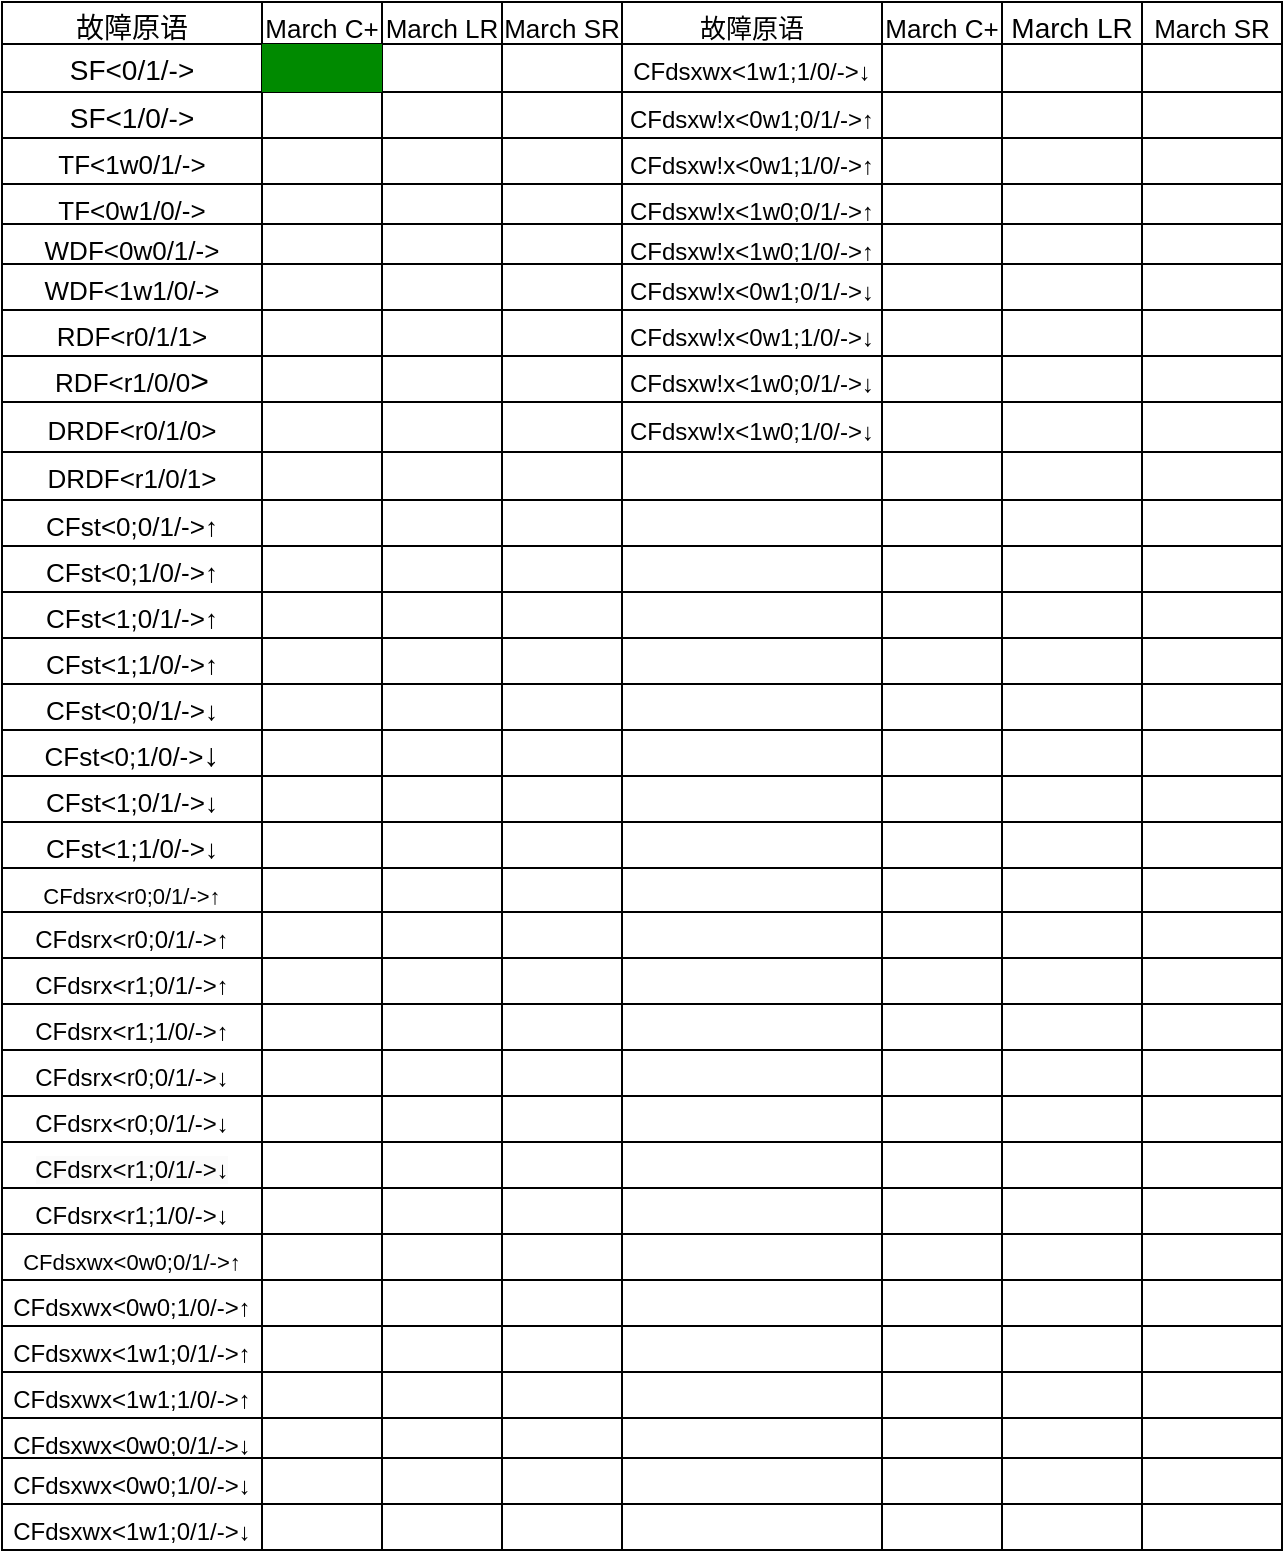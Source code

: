 <mxfile version="20.8.16" type="github">
  <diagram name="第 1 页" id="2rcPHkJZIyb0WF4OHlbM">
    <mxGraphModel dx="1434" dy="796" grid="1" gridSize="10" guides="1" tooltips="1" connect="1" arrows="1" fold="1" page="1" pageScale="1" pageWidth="827" pageHeight="1169" math="0" shadow="0">
      <root>
        <mxCell id="0" />
        <mxCell id="1" parent="0" />
        <mxCell id="V3QT0Z4RZKV1k2BMbgVx-1" value="" style="shape=table;startSize=0;container=1;collapsible=0;childLayout=tableLayout;fontSize=16;" parent="1" vertex="1">
          <mxGeometry x="70" y="9" width="640" height="774" as="geometry" />
        </mxCell>
        <mxCell id="V3QT0Z4RZKV1k2BMbgVx-2" value="" style="shape=tableRow;horizontal=0;startSize=0;swimlaneHead=0;swimlaneBody=0;strokeColor=inherit;top=0;left=0;bottom=0;right=0;collapsible=0;dropTarget=0;fillColor=none;points=[[0,0.5],[1,0.5]];portConstraint=eastwest;fontSize=16;" parent="V3QT0Z4RZKV1k2BMbgVx-1" vertex="1">
          <mxGeometry width="640" height="21" as="geometry" />
        </mxCell>
        <mxCell id="V3QT0Z4RZKV1k2BMbgVx-3" value="&lt;font style=&quot;font-size: 14px;&quot;&gt;故障原语&lt;/font&gt;" style="shape=partialRectangle;html=1;whiteSpace=wrap;connectable=0;strokeColor=inherit;overflow=hidden;fillColor=none;top=0;left=0;bottom=0;right=0;pointerEvents=1;fontSize=16;" parent="V3QT0Z4RZKV1k2BMbgVx-2" vertex="1">
          <mxGeometry width="130" height="21" as="geometry">
            <mxRectangle width="130" height="21" as="alternateBounds" />
          </mxGeometry>
        </mxCell>
        <mxCell id="V3QT0Z4RZKV1k2BMbgVx-4" value="&lt;font style=&quot;font-size: 13px;&quot;&gt;March C+&lt;/font&gt;" style="shape=partialRectangle;html=1;whiteSpace=wrap;connectable=0;strokeColor=inherit;overflow=hidden;fillColor=none;top=0;left=0;bottom=0;right=0;pointerEvents=1;fontSize=16;" parent="V3QT0Z4RZKV1k2BMbgVx-2" vertex="1">
          <mxGeometry x="130" width="60" height="21" as="geometry">
            <mxRectangle width="60" height="21" as="alternateBounds" />
          </mxGeometry>
        </mxCell>
        <mxCell id="V3QT0Z4RZKV1k2BMbgVx-5" value="&lt;font style=&quot;font-size: 13px;&quot;&gt;March LR&lt;/font&gt;" style="shape=partialRectangle;html=1;whiteSpace=wrap;connectable=0;strokeColor=inherit;overflow=hidden;fillColor=none;top=0;left=0;bottom=0;right=0;pointerEvents=1;fontSize=16;" parent="V3QT0Z4RZKV1k2BMbgVx-2" vertex="1">
          <mxGeometry x="190" width="60" height="21" as="geometry">
            <mxRectangle width="60" height="21" as="alternateBounds" />
          </mxGeometry>
        </mxCell>
        <mxCell id="V3QT0Z4RZKV1k2BMbgVx-14" value="&lt;font style=&quot;font-size: 13px;&quot;&gt;March SR&lt;/font&gt;" style="shape=partialRectangle;html=1;whiteSpace=wrap;connectable=0;strokeColor=inherit;overflow=hidden;fillColor=none;top=0;left=0;bottom=0;right=0;pointerEvents=1;fontSize=16;" parent="V3QT0Z4RZKV1k2BMbgVx-2" vertex="1">
          <mxGeometry x="250" width="60" height="21" as="geometry">
            <mxRectangle width="60" height="21" as="alternateBounds" />
          </mxGeometry>
        </mxCell>
        <mxCell id="2tVpoDA7U7rSNusbg8pE-248" value="&lt;font style=&quot;font-size: 13px;&quot;&gt;故障原语&lt;/font&gt;" style="shape=partialRectangle;html=1;whiteSpace=wrap;connectable=0;strokeColor=inherit;overflow=hidden;fillColor=none;top=0;left=0;bottom=0;right=0;pointerEvents=1;fontSize=16;" vertex="1" parent="V3QT0Z4RZKV1k2BMbgVx-2">
          <mxGeometry x="310" width="130" height="21" as="geometry">
            <mxRectangle width="130" height="21" as="alternateBounds" />
          </mxGeometry>
        </mxCell>
        <mxCell id="2tVpoDA7U7rSNusbg8pE-214" value="&lt;font style=&quot;font-size: 13px;&quot;&gt;March C+&lt;/font&gt;" style="shape=partialRectangle;html=1;whiteSpace=wrap;connectable=0;strokeColor=inherit;overflow=hidden;fillColor=none;top=0;left=0;bottom=0;right=0;pointerEvents=1;fontSize=16;" vertex="1" parent="V3QT0Z4RZKV1k2BMbgVx-2">
          <mxGeometry x="440" width="60" height="21" as="geometry">
            <mxRectangle width="60" height="21" as="alternateBounds" />
          </mxGeometry>
        </mxCell>
        <mxCell id="2tVpoDA7U7rSNusbg8pE-180" value="&lt;font style=&quot;font-size: 14px;&quot;&gt;March LR&lt;/font&gt;" style="shape=partialRectangle;html=1;whiteSpace=wrap;connectable=0;strokeColor=inherit;overflow=hidden;fillColor=none;top=0;left=0;bottom=0;right=0;pointerEvents=1;fontSize=16;" vertex="1" parent="V3QT0Z4RZKV1k2BMbgVx-2">
          <mxGeometry x="500" width="70" height="21" as="geometry">
            <mxRectangle width="70" height="21" as="alternateBounds" />
          </mxGeometry>
        </mxCell>
        <mxCell id="2tVpoDA7U7rSNusbg8pE-146" value="&lt;font style=&quot;font-size: 13px;&quot;&gt;March SR&lt;/font&gt;" style="shape=partialRectangle;html=1;whiteSpace=wrap;connectable=0;strokeColor=inherit;overflow=hidden;fillColor=none;top=0;left=0;bottom=0;right=0;pointerEvents=1;fontSize=16;" vertex="1" parent="V3QT0Z4RZKV1k2BMbgVx-2">
          <mxGeometry x="570" width="70" height="21" as="geometry">
            <mxRectangle width="70" height="21" as="alternateBounds" />
          </mxGeometry>
        </mxCell>
        <mxCell id="V3QT0Z4RZKV1k2BMbgVx-6" value="" style="shape=tableRow;horizontal=0;startSize=0;swimlaneHead=0;swimlaneBody=0;strokeColor=inherit;top=0;left=0;bottom=0;right=0;collapsible=0;dropTarget=0;fillColor=none;points=[[0,0.5],[1,0.5]];portConstraint=eastwest;fontSize=16;" parent="V3QT0Z4RZKV1k2BMbgVx-1" vertex="1">
          <mxGeometry y="21" width="640" height="24" as="geometry" />
        </mxCell>
        <mxCell id="V3QT0Z4RZKV1k2BMbgVx-7" value="&lt;font style=&quot;font-size: 14px;&quot;&gt;SF&amp;lt;0/1/-&amp;gt;&lt;/font&gt;" style="shape=partialRectangle;html=1;whiteSpace=wrap;connectable=0;strokeColor=inherit;overflow=hidden;fillColor=none;top=0;left=0;bottom=0;right=0;pointerEvents=1;fontSize=16;" parent="V3QT0Z4RZKV1k2BMbgVx-6" vertex="1">
          <mxGeometry width="130" height="24" as="geometry">
            <mxRectangle width="130" height="24" as="alternateBounds" />
          </mxGeometry>
        </mxCell>
        <mxCell id="V3QT0Z4RZKV1k2BMbgVx-8" value="" style="shape=partialRectangle;html=1;whiteSpace=wrap;connectable=0;strokeColor=#005700;overflow=hidden;fillColor=#008a00;top=0;left=0;bottom=0;right=0;pointerEvents=1;fontSize=16;fontColor=#ffffff;" parent="V3QT0Z4RZKV1k2BMbgVx-6" vertex="1">
          <mxGeometry x="130" width="60" height="24" as="geometry">
            <mxRectangle width="60" height="24" as="alternateBounds" />
          </mxGeometry>
        </mxCell>
        <mxCell id="V3QT0Z4RZKV1k2BMbgVx-9" value="" style="shape=partialRectangle;html=1;whiteSpace=wrap;connectable=0;strokeColor=inherit;overflow=hidden;fillColor=none;top=0;left=0;bottom=0;right=0;pointerEvents=1;fontSize=16;" parent="V3QT0Z4RZKV1k2BMbgVx-6" vertex="1">
          <mxGeometry x="190" width="60" height="24" as="geometry">
            <mxRectangle width="60" height="24" as="alternateBounds" />
          </mxGeometry>
        </mxCell>
        <mxCell id="V3QT0Z4RZKV1k2BMbgVx-15" style="shape=partialRectangle;html=1;whiteSpace=wrap;connectable=0;strokeColor=inherit;overflow=hidden;fillColor=none;top=0;left=0;bottom=0;right=0;pointerEvents=1;fontSize=16;" parent="V3QT0Z4RZKV1k2BMbgVx-6" vertex="1">
          <mxGeometry x="250" width="60" height="24" as="geometry">
            <mxRectangle width="60" height="24" as="alternateBounds" />
          </mxGeometry>
        </mxCell>
        <mxCell id="2tVpoDA7U7rSNusbg8pE-249" value="&lt;font style=&quot;font-size: 12px;&quot;&gt;CFdsxwx&amp;lt;1w1;1/0/-&amp;gt;↓&lt;/font&gt;" style="shape=partialRectangle;html=1;whiteSpace=wrap;connectable=0;strokeColor=inherit;overflow=hidden;fillColor=none;top=0;left=0;bottom=0;right=0;pointerEvents=1;fontSize=16;" vertex="1" parent="V3QT0Z4RZKV1k2BMbgVx-6">
          <mxGeometry x="310" width="130" height="24" as="geometry">
            <mxRectangle width="130" height="24" as="alternateBounds" />
          </mxGeometry>
        </mxCell>
        <mxCell id="2tVpoDA7U7rSNusbg8pE-215" style="shape=partialRectangle;html=1;whiteSpace=wrap;connectable=0;strokeColor=inherit;overflow=hidden;fillColor=none;top=0;left=0;bottom=0;right=0;pointerEvents=1;fontSize=16;" vertex="1" parent="V3QT0Z4RZKV1k2BMbgVx-6">
          <mxGeometry x="440" width="60" height="24" as="geometry">
            <mxRectangle width="60" height="24" as="alternateBounds" />
          </mxGeometry>
        </mxCell>
        <mxCell id="2tVpoDA7U7rSNusbg8pE-181" style="shape=partialRectangle;html=1;whiteSpace=wrap;connectable=0;strokeColor=inherit;overflow=hidden;fillColor=none;top=0;left=0;bottom=0;right=0;pointerEvents=1;fontSize=16;" vertex="1" parent="V3QT0Z4RZKV1k2BMbgVx-6">
          <mxGeometry x="500" width="70" height="24" as="geometry">
            <mxRectangle width="70" height="24" as="alternateBounds" />
          </mxGeometry>
        </mxCell>
        <mxCell id="2tVpoDA7U7rSNusbg8pE-147" style="shape=partialRectangle;html=1;whiteSpace=wrap;connectable=0;strokeColor=inherit;overflow=hidden;fillColor=none;top=0;left=0;bottom=0;right=0;pointerEvents=1;fontSize=16;" vertex="1" parent="V3QT0Z4RZKV1k2BMbgVx-6">
          <mxGeometry x="570" width="70" height="24" as="geometry">
            <mxRectangle width="70" height="24" as="alternateBounds" />
          </mxGeometry>
        </mxCell>
        <mxCell id="V3QT0Z4RZKV1k2BMbgVx-10" value="" style="shape=tableRow;horizontal=0;startSize=0;swimlaneHead=0;swimlaneBody=0;strokeColor=inherit;top=0;left=0;bottom=0;right=0;collapsible=0;dropTarget=0;fillColor=none;points=[[0,0.5],[1,0.5]];portConstraint=eastwest;fontSize=16;" parent="V3QT0Z4RZKV1k2BMbgVx-1" vertex="1">
          <mxGeometry y="45" width="640" height="23" as="geometry" />
        </mxCell>
        <mxCell id="V3QT0Z4RZKV1k2BMbgVx-11" value="&lt;font style=&quot;font-size: 14px;&quot;&gt;SF&amp;lt;1/0/-&amp;gt;&lt;/font&gt;" style="shape=partialRectangle;html=1;whiteSpace=wrap;connectable=0;strokeColor=inherit;overflow=hidden;fillColor=none;top=0;left=0;bottom=0;right=0;pointerEvents=1;fontSize=16;" parent="V3QT0Z4RZKV1k2BMbgVx-10" vertex="1">
          <mxGeometry width="130" height="23" as="geometry">
            <mxRectangle width="130" height="23" as="alternateBounds" />
          </mxGeometry>
        </mxCell>
        <mxCell id="V3QT0Z4RZKV1k2BMbgVx-12" value="" style="shape=partialRectangle;html=1;whiteSpace=wrap;connectable=0;strokeColor=inherit;overflow=hidden;fillColor=none;top=0;left=0;bottom=0;right=0;pointerEvents=1;fontSize=16;" parent="V3QT0Z4RZKV1k2BMbgVx-10" vertex="1">
          <mxGeometry x="130" width="60" height="23" as="geometry">
            <mxRectangle width="60" height="23" as="alternateBounds" />
          </mxGeometry>
        </mxCell>
        <mxCell id="V3QT0Z4RZKV1k2BMbgVx-13" value="" style="shape=partialRectangle;html=1;whiteSpace=wrap;connectable=0;strokeColor=inherit;overflow=hidden;fillColor=none;top=0;left=0;bottom=0;right=0;pointerEvents=1;fontSize=16;" parent="V3QT0Z4RZKV1k2BMbgVx-10" vertex="1">
          <mxGeometry x="190" width="60" height="23" as="geometry">
            <mxRectangle width="60" height="23" as="alternateBounds" />
          </mxGeometry>
        </mxCell>
        <mxCell id="V3QT0Z4RZKV1k2BMbgVx-16" style="shape=partialRectangle;html=1;whiteSpace=wrap;connectable=0;strokeColor=inherit;overflow=hidden;fillColor=none;top=0;left=0;bottom=0;right=0;pointerEvents=1;fontSize=16;" parent="V3QT0Z4RZKV1k2BMbgVx-10" vertex="1">
          <mxGeometry x="250" width="60" height="23" as="geometry">
            <mxRectangle width="60" height="23" as="alternateBounds" />
          </mxGeometry>
        </mxCell>
        <mxCell id="2tVpoDA7U7rSNusbg8pE-250" value="&lt;font style=&quot;font-size: 12px;&quot;&gt;CFdsxw!x&amp;lt;0w1;0/1/-&amp;gt;↑&lt;/font&gt;" style="shape=partialRectangle;html=1;whiteSpace=wrap;connectable=0;strokeColor=inherit;overflow=hidden;fillColor=none;top=0;left=0;bottom=0;right=0;pointerEvents=1;fontSize=16;" vertex="1" parent="V3QT0Z4RZKV1k2BMbgVx-10">
          <mxGeometry x="310" width="130" height="23" as="geometry">
            <mxRectangle width="130" height="23" as="alternateBounds" />
          </mxGeometry>
        </mxCell>
        <mxCell id="2tVpoDA7U7rSNusbg8pE-216" style="shape=partialRectangle;html=1;whiteSpace=wrap;connectable=0;strokeColor=inherit;overflow=hidden;fillColor=none;top=0;left=0;bottom=0;right=0;pointerEvents=1;fontSize=16;" vertex="1" parent="V3QT0Z4RZKV1k2BMbgVx-10">
          <mxGeometry x="440" width="60" height="23" as="geometry">
            <mxRectangle width="60" height="23" as="alternateBounds" />
          </mxGeometry>
        </mxCell>
        <mxCell id="2tVpoDA7U7rSNusbg8pE-182" style="shape=partialRectangle;html=1;whiteSpace=wrap;connectable=0;strokeColor=inherit;overflow=hidden;fillColor=none;top=0;left=0;bottom=0;right=0;pointerEvents=1;fontSize=16;" vertex="1" parent="V3QT0Z4RZKV1k2BMbgVx-10">
          <mxGeometry x="500" width="70" height="23" as="geometry">
            <mxRectangle width="70" height="23" as="alternateBounds" />
          </mxGeometry>
        </mxCell>
        <mxCell id="2tVpoDA7U7rSNusbg8pE-148" style="shape=partialRectangle;html=1;whiteSpace=wrap;connectable=0;strokeColor=inherit;overflow=hidden;fillColor=none;top=0;left=0;bottom=0;right=0;pointerEvents=1;fontSize=16;" vertex="1" parent="V3QT0Z4RZKV1k2BMbgVx-10">
          <mxGeometry x="570" width="70" height="23" as="geometry">
            <mxRectangle width="70" height="23" as="alternateBounds" />
          </mxGeometry>
        </mxCell>
        <mxCell id="V3QT0Z4RZKV1k2BMbgVx-17" style="shape=tableRow;horizontal=0;startSize=0;swimlaneHead=0;swimlaneBody=0;strokeColor=inherit;top=0;left=0;bottom=0;right=0;collapsible=0;dropTarget=0;fillColor=none;points=[[0,0.5],[1,0.5]];portConstraint=eastwest;fontSize=16;" parent="V3QT0Z4RZKV1k2BMbgVx-1" vertex="1">
          <mxGeometry y="68" width="640" height="23" as="geometry" />
        </mxCell>
        <mxCell id="V3QT0Z4RZKV1k2BMbgVx-18" value="&lt;div style=&quot;&quot;&gt;&lt;span style=&quot;font-size: 13px;&quot;&gt;TF&amp;lt;1w0/1/-&amp;gt;&lt;/span&gt;&lt;br&gt;&lt;/div&gt;" style="shape=partialRectangle;html=1;whiteSpace=wrap;connectable=0;strokeColor=inherit;overflow=hidden;fillColor=none;top=0;left=0;bottom=0;right=0;pointerEvents=1;fontSize=16;align=center;" parent="V3QT0Z4RZKV1k2BMbgVx-17" vertex="1">
          <mxGeometry width="130" height="23" as="geometry">
            <mxRectangle width="130" height="23" as="alternateBounds" />
          </mxGeometry>
        </mxCell>
        <mxCell id="V3QT0Z4RZKV1k2BMbgVx-19" style="shape=partialRectangle;html=1;whiteSpace=wrap;connectable=0;strokeColor=inherit;overflow=hidden;fillColor=none;top=0;left=0;bottom=0;right=0;pointerEvents=1;fontSize=16;" parent="V3QT0Z4RZKV1k2BMbgVx-17" vertex="1">
          <mxGeometry x="130" width="60" height="23" as="geometry">
            <mxRectangle width="60" height="23" as="alternateBounds" />
          </mxGeometry>
        </mxCell>
        <mxCell id="V3QT0Z4RZKV1k2BMbgVx-20" style="shape=partialRectangle;html=1;whiteSpace=wrap;connectable=0;strokeColor=inherit;overflow=hidden;fillColor=none;top=0;left=0;bottom=0;right=0;pointerEvents=1;fontSize=16;" parent="V3QT0Z4RZKV1k2BMbgVx-17" vertex="1">
          <mxGeometry x="190" width="60" height="23" as="geometry">
            <mxRectangle width="60" height="23" as="alternateBounds" />
          </mxGeometry>
        </mxCell>
        <mxCell id="V3QT0Z4RZKV1k2BMbgVx-21" style="shape=partialRectangle;html=1;whiteSpace=wrap;connectable=0;strokeColor=inherit;overflow=hidden;fillColor=none;top=0;left=0;bottom=0;right=0;pointerEvents=1;fontSize=16;" parent="V3QT0Z4RZKV1k2BMbgVx-17" vertex="1">
          <mxGeometry x="250" width="60" height="23" as="geometry">
            <mxRectangle width="60" height="23" as="alternateBounds" />
          </mxGeometry>
        </mxCell>
        <mxCell id="2tVpoDA7U7rSNusbg8pE-251" value="&lt;font style=&quot;font-size: 12px;&quot;&gt;CFdsxw!x&amp;lt;0w1;1/0/-&amp;gt;↑&lt;/font&gt;" style="shape=partialRectangle;html=1;whiteSpace=wrap;connectable=0;strokeColor=inherit;overflow=hidden;fillColor=none;top=0;left=0;bottom=0;right=0;pointerEvents=1;fontSize=16;" vertex="1" parent="V3QT0Z4RZKV1k2BMbgVx-17">
          <mxGeometry x="310" width="130" height="23" as="geometry">
            <mxRectangle width="130" height="23" as="alternateBounds" />
          </mxGeometry>
        </mxCell>
        <mxCell id="2tVpoDA7U7rSNusbg8pE-217" style="shape=partialRectangle;html=1;whiteSpace=wrap;connectable=0;strokeColor=inherit;overflow=hidden;fillColor=none;top=0;left=0;bottom=0;right=0;pointerEvents=1;fontSize=16;" vertex="1" parent="V3QT0Z4RZKV1k2BMbgVx-17">
          <mxGeometry x="440" width="60" height="23" as="geometry">
            <mxRectangle width="60" height="23" as="alternateBounds" />
          </mxGeometry>
        </mxCell>
        <mxCell id="2tVpoDA7U7rSNusbg8pE-183" style="shape=partialRectangle;html=1;whiteSpace=wrap;connectable=0;strokeColor=inherit;overflow=hidden;fillColor=none;top=0;left=0;bottom=0;right=0;pointerEvents=1;fontSize=16;" vertex="1" parent="V3QT0Z4RZKV1k2BMbgVx-17">
          <mxGeometry x="500" width="70" height="23" as="geometry">
            <mxRectangle width="70" height="23" as="alternateBounds" />
          </mxGeometry>
        </mxCell>
        <mxCell id="2tVpoDA7U7rSNusbg8pE-149" style="shape=partialRectangle;html=1;whiteSpace=wrap;connectable=0;strokeColor=inherit;overflow=hidden;fillColor=none;top=0;left=0;bottom=0;right=0;pointerEvents=1;fontSize=16;" vertex="1" parent="V3QT0Z4RZKV1k2BMbgVx-17">
          <mxGeometry x="570" width="70" height="23" as="geometry">
            <mxRectangle width="70" height="23" as="alternateBounds" />
          </mxGeometry>
        </mxCell>
        <mxCell id="V3QT0Z4RZKV1k2BMbgVx-22" style="shape=tableRow;horizontal=0;startSize=0;swimlaneHead=0;swimlaneBody=0;strokeColor=inherit;top=0;left=0;bottom=0;right=0;collapsible=0;dropTarget=0;fillColor=none;points=[[0,0.5],[1,0.5]];portConstraint=eastwest;fontSize=16;" parent="V3QT0Z4RZKV1k2BMbgVx-1" vertex="1">
          <mxGeometry y="91" width="640" height="20" as="geometry" />
        </mxCell>
        <mxCell id="V3QT0Z4RZKV1k2BMbgVx-23" value="&lt;font style=&quot;font-size: 13px;&quot;&gt;TF&amp;lt;0w1/0/-&amp;gt;&lt;/font&gt;" style="shape=partialRectangle;html=1;whiteSpace=wrap;connectable=0;strokeColor=inherit;overflow=hidden;fillColor=none;top=0;left=0;bottom=0;right=0;pointerEvents=1;fontSize=16;" parent="V3QT0Z4RZKV1k2BMbgVx-22" vertex="1">
          <mxGeometry width="130" height="20" as="geometry">
            <mxRectangle width="130" height="20" as="alternateBounds" />
          </mxGeometry>
        </mxCell>
        <mxCell id="V3QT0Z4RZKV1k2BMbgVx-24" style="shape=partialRectangle;html=1;whiteSpace=wrap;connectable=0;strokeColor=inherit;overflow=hidden;fillColor=none;top=0;left=0;bottom=0;right=0;pointerEvents=1;fontSize=16;" parent="V3QT0Z4RZKV1k2BMbgVx-22" vertex="1">
          <mxGeometry x="130" width="60" height="20" as="geometry">
            <mxRectangle width="60" height="20" as="alternateBounds" />
          </mxGeometry>
        </mxCell>
        <mxCell id="V3QT0Z4RZKV1k2BMbgVx-25" style="shape=partialRectangle;html=1;whiteSpace=wrap;connectable=0;strokeColor=inherit;overflow=hidden;fillColor=none;top=0;left=0;bottom=0;right=0;pointerEvents=1;fontSize=16;" parent="V3QT0Z4RZKV1k2BMbgVx-22" vertex="1">
          <mxGeometry x="190" width="60" height="20" as="geometry">
            <mxRectangle width="60" height="20" as="alternateBounds" />
          </mxGeometry>
        </mxCell>
        <mxCell id="V3QT0Z4RZKV1k2BMbgVx-26" style="shape=partialRectangle;html=1;whiteSpace=wrap;connectable=0;strokeColor=inherit;overflow=hidden;fillColor=none;top=0;left=0;bottom=0;right=0;pointerEvents=1;fontSize=16;" parent="V3QT0Z4RZKV1k2BMbgVx-22" vertex="1">
          <mxGeometry x="250" width="60" height="20" as="geometry">
            <mxRectangle width="60" height="20" as="alternateBounds" />
          </mxGeometry>
        </mxCell>
        <mxCell id="2tVpoDA7U7rSNusbg8pE-252" value="&lt;font style=&quot;font-size: 12px;&quot;&gt;CFdsxw!x&amp;lt;1w0;0/1/-&amp;gt;↑&lt;/font&gt;" style="shape=partialRectangle;html=1;whiteSpace=wrap;connectable=0;strokeColor=inherit;overflow=hidden;fillColor=none;top=0;left=0;bottom=0;right=0;pointerEvents=1;fontSize=16;" vertex="1" parent="V3QT0Z4RZKV1k2BMbgVx-22">
          <mxGeometry x="310" width="130" height="20" as="geometry">
            <mxRectangle width="130" height="20" as="alternateBounds" />
          </mxGeometry>
        </mxCell>
        <mxCell id="2tVpoDA7U7rSNusbg8pE-218" style="shape=partialRectangle;html=1;whiteSpace=wrap;connectable=0;strokeColor=inherit;overflow=hidden;fillColor=none;top=0;left=0;bottom=0;right=0;pointerEvents=1;fontSize=16;" vertex="1" parent="V3QT0Z4RZKV1k2BMbgVx-22">
          <mxGeometry x="440" width="60" height="20" as="geometry">
            <mxRectangle width="60" height="20" as="alternateBounds" />
          </mxGeometry>
        </mxCell>
        <mxCell id="2tVpoDA7U7rSNusbg8pE-184" style="shape=partialRectangle;html=1;whiteSpace=wrap;connectable=0;strokeColor=inherit;overflow=hidden;fillColor=none;top=0;left=0;bottom=0;right=0;pointerEvents=1;fontSize=16;" vertex="1" parent="V3QT0Z4RZKV1k2BMbgVx-22">
          <mxGeometry x="500" width="70" height="20" as="geometry">
            <mxRectangle width="70" height="20" as="alternateBounds" />
          </mxGeometry>
        </mxCell>
        <mxCell id="2tVpoDA7U7rSNusbg8pE-150" style="shape=partialRectangle;html=1;whiteSpace=wrap;connectable=0;strokeColor=inherit;overflow=hidden;fillColor=none;top=0;left=0;bottom=0;right=0;pointerEvents=1;fontSize=16;" vertex="1" parent="V3QT0Z4RZKV1k2BMbgVx-22">
          <mxGeometry x="570" width="70" height="20" as="geometry">
            <mxRectangle width="70" height="20" as="alternateBounds" />
          </mxGeometry>
        </mxCell>
        <mxCell id="V3QT0Z4RZKV1k2BMbgVx-27" style="shape=tableRow;horizontal=0;startSize=0;swimlaneHead=0;swimlaneBody=0;strokeColor=inherit;top=0;left=0;bottom=0;right=0;collapsible=0;dropTarget=0;fillColor=none;points=[[0,0.5],[1,0.5]];portConstraint=eastwest;fontSize=16;" parent="V3QT0Z4RZKV1k2BMbgVx-1" vertex="1">
          <mxGeometry y="111" width="640" height="20" as="geometry" />
        </mxCell>
        <mxCell id="V3QT0Z4RZKV1k2BMbgVx-28" value="&lt;font style=&quot;font-size: 13px;&quot;&gt;WDF&amp;lt;0w0/1/-&amp;gt;&lt;/font&gt;" style="shape=partialRectangle;html=1;whiteSpace=wrap;connectable=0;strokeColor=inherit;overflow=hidden;fillColor=none;top=0;left=0;bottom=0;right=0;pointerEvents=1;fontSize=16;" parent="V3QT0Z4RZKV1k2BMbgVx-27" vertex="1">
          <mxGeometry width="130" height="20" as="geometry">
            <mxRectangle width="130" height="20" as="alternateBounds" />
          </mxGeometry>
        </mxCell>
        <mxCell id="V3QT0Z4RZKV1k2BMbgVx-29" style="shape=partialRectangle;html=1;whiteSpace=wrap;connectable=0;strokeColor=inherit;overflow=hidden;fillColor=none;top=0;left=0;bottom=0;right=0;pointerEvents=1;fontSize=16;" parent="V3QT0Z4RZKV1k2BMbgVx-27" vertex="1">
          <mxGeometry x="130" width="60" height="20" as="geometry">
            <mxRectangle width="60" height="20" as="alternateBounds" />
          </mxGeometry>
        </mxCell>
        <mxCell id="V3QT0Z4RZKV1k2BMbgVx-30" style="shape=partialRectangle;html=1;whiteSpace=wrap;connectable=0;strokeColor=inherit;overflow=hidden;fillColor=none;top=0;left=0;bottom=0;right=0;pointerEvents=1;fontSize=16;" parent="V3QT0Z4RZKV1k2BMbgVx-27" vertex="1">
          <mxGeometry x="190" width="60" height="20" as="geometry">
            <mxRectangle width="60" height="20" as="alternateBounds" />
          </mxGeometry>
        </mxCell>
        <mxCell id="V3QT0Z4RZKV1k2BMbgVx-31" style="shape=partialRectangle;html=1;whiteSpace=wrap;connectable=0;strokeColor=inherit;overflow=hidden;fillColor=none;top=0;left=0;bottom=0;right=0;pointerEvents=1;fontSize=16;" parent="V3QT0Z4RZKV1k2BMbgVx-27" vertex="1">
          <mxGeometry x="250" width="60" height="20" as="geometry">
            <mxRectangle width="60" height="20" as="alternateBounds" />
          </mxGeometry>
        </mxCell>
        <mxCell id="2tVpoDA7U7rSNusbg8pE-253" value="&lt;font style=&quot;font-size: 12px;&quot;&gt;CFdsxw!x&amp;lt;1w0;1/0/-&amp;gt;↑&lt;/font&gt;" style="shape=partialRectangle;html=1;whiteSpace=wrap;connectable=0;strokeColor=inherit;overflow=hidden;fillColor=none;top=0;left=0;bottom=0;right=0;pointerEvents=1;fontSize=16;" vertex="1" parent="V3QT0Z4RZKV1k2BMbgVx-27">
          <mxGeometry x="310" width="130" height="20" as="geometry">
            <mxRectangle width="130" height="20" as="alternateBounds" />
          </mxGeometry>
        </mxCell>
        <mxCell id="2tVpoDA7U7rSNusbg8pE-219" style="shape=partialRectangle;html=1;whiteSpace=wrap;connectable=0;strokeColor=inherit;overflow=hidden;fillColor=none;top=0;left=0;bottom=0;right=0;pointerEvents=1;fontSize=16;" vertex="1" parent="V3QT0Z4RZKV1k2BMbgVx-27">
          <mxGeometry x="440" width="60" height="20" as="geometry">
            <mxRectangle width="60" height="20" as="alternateBounds" />
          </mxGeometry>
        </mxCell>
        <mxCell id="2tVpoDA7U7rSNusbg8pE-185" style="shape=partialRectangle;html=1;whiteSpace=wrap;connectable=0;strokeColor=inherit;overflow=hidden;fillColor=none;top=0;left=0;bottom=0;right=0;pointerEvents=1;fontSize=16;" vertex="1" parent="V3QT0Z4RZKV1k2BMbgVx-27">
          <mxGeometry x="500" width="70" height="20" as="geometry">
            <mxRectangle width="70" height="20" as="alternateBounds" />
          </mxGeometry>
        </mxCell>
        <mxCell id="2tVpoDA7U7rSNusbg8pE-151" style="shape=partialRectangle;html=1;whiteSpace=wrap;connectable=0;strokeColor=inherit;overflow=hidden;fillColor=none;top=0;left=0;bottom=0;right=0;pointerEvents=1;fontSize=16;" vertex="1" parent="V3QT0Z4RZKV1k2BMbgVx-27">
          <mxGeometry x="570" width="70" height="20" as="geometry">
            <mxRectangle width="70" height="20" as="alternateBounds" />
          </mxGeometry>
        </mxCell>
        <mxCell id="V3QT0Z4RZKV1k2BMbgVx-32" style="shape=tableRow;horizontal=0;startSize=0;swimlaneHead=0;swimlaneBody=0;strokeColor=inherit;top=0;left=0;bottom=0;right=0;collapsible=0;dropTarget=0;fillColor=none;points=[[0,0.5],[1,0.5]];portConstraint=eastwest;fontSize=16;" parent="V3QT0Z4RZKV1k2BMbgVx-1" vertex="1">
          <mxGeometry y="131" width="640" height="23" as="geometry" />
        </mxCell>
        <mxCell id="V3QT0Z4RZKV1k2BMbgVx-33" value="&lt;font style=&quot;font-size: 13px;&quot;&gt;WDF&amp;lt;1w1/0/-&amp;gt;&lt;/font&gt;" style="shape=partialRectangle;html=1;whiteSpace=wrap;connectable=0;strokeColor=inherit;overflow=hidden;fillColor=none;top=0;left=0;bottom=0;right=0;pointerEvents=1;fontSize=16;" parent="V3QT0Z4RZKV1k2BMbgVx-32" vertex="1">
          <mxGeometry width="130" height="23" as="geometry">
            <mxRectangle width="130" height="23" as="alternateBounds" />
          </mxGeometry>
        </mxCell>
        <mxCell id="V3QT0Z4RZKV1k2BMbgVx-34" style="shape=partialRectangle;html=1;whiteSpace=wrap;connectable=0;strokeColor=inherit;overflow=hidden;fillColor=none;top=0;left=0;bottom=0;right=0;pointerEvents=1;fontSize=16;" parent="V3QT0Z4RZKV1k2BMbgVx-32" vertex="1">
          <mxGeometry x="130" width="60" height="23" as="geometry">
            <mxRectangle width="60" height="23" as="alternateBounds" />
          </mxGeometry>
        </mxCell>
        <mxCell id="V3QT0Z4RZKV1k2BMbgVx-35" style="shape=partialRectangle;html=1;whiteSpace=wrap;connectable=0;strokeColor=inherit;overflow=hidden;fillColor=none;top=0;left=0;bottom=0;right=0;pointerEvents=1;fontSize=16;" parent="V3QT0Z4RZKV1k2BMbgVx-32" vertex="1">
          <mxGeometry x="190" width="60" height="23" as="geometry">
            <mxRectangle width="60" height="23" as="alternateBounds" />
          </mxGeometry>
        </mxCell>
        <mxCell id="V3QT0Z4RZKV1k2BMbgVx-36" style="shape=partialRectangle;html=1;whiteSpace=wrap;connectable=0;strokeColor=inherit;overflow=hidden;fillColor=none;top=0;left=0;bottom=0;right=0;pointerEvents=1;fontSize=16;" parent="V3QT0Z4RZKV1k2BMbgVx-32" vertex="1">
          <mxGeometry x="250" width="60" height="23" as="geometry">
            <mxRectangle width="60" height="23" as="alternateBounds" />
          </mxGeometry>
        </mxCell>
        <mxCell id="2tVpoDA7U7rSNusbg8pE-254" value="&lt;font style=&quot;font-size: 12px;&quot;&gt;CFdsxw!x&amp;lt;0w1;0/1/-&amp;gt;↓&lt;/font&gt;" style="shape=partialRectangle;html=1;whiteSpace=wrap;connectable=0;strokeColor=inherit;overflow=hidden;fillColor=none;top=0;left=0;bottom=0;right=0;pointerEvents=1;fontSize=16;" vertex="1" parent="V3QT0Z4RZKV1k2BMbgVx-32">
          <mxGeometry x="310" width="130" height="23" as="geometry">
            <mxRectangle width="130" height="23" as="alternateBounds" />
          </mxGeometry>
        </mxCell>
        <mxCell id="2tVpoDA7U7rSNusbg8pE-220" style="shape=partialRectangle;html=1;whiteSpace=wrap;connectable=0;strokeColor=inherit;overflow=hidden;fillColor=none;top=0;left=0;bottom=0;right=0;pointerEvents=1;fontSize=16;" vertex="1" parent="V3QT0Z4RZKV1k2BMbgVx-32">
          <mxGeometry x="440" width="60" height="23" as="geometry">
            <mxRectangle width="60" height="23" as="alternateBounds" />
          </mxGeometry>
        </mxCell>
        <mxCell id="2tVpoDA7U7rSNusbg8pE-186" style="shape=partialRectangle;html=1;whiteSpace=wrap;connectable=0;strokeColor=inherit;overflow=hidden;fillColor=none;top=0;left=0;bottom=0;right=0;pointerEvents=1;fontSize=16;" vertex="1" parent="V3QT0Z4RZKV1k2BMbgVx-32">
          <mxGeometry x="500" width="70" height="23" as="geometry">
            <mxRectangle width="70" height="23" as="alternateBounds" />
          </mxGeometry>
        </mxCell>
        <mxCell id="2tVpoDA7U7rSNusbg8pE-152" style="shape=partialRectangle;html=1;whiteSpace=wrap;connectable=0;strokeColor=inherit;overflow=hidden;fillColor=none;top=0;left=0;bottom=0;right=0;pointerEvents=1;fontSize=16;" vertex="1" parent="V3QT0Z4RZKV1k2BMbgVx-32">
          <mxGeometry x="570" width="70" height="23" as="geometry">
            <mxRectangle width="70" height="23" as="alternateBounds" />
          </mxGeometry>
        </mxCell>
        <mxCell id="V3QT0Z4RZKV1k2BMbgVx-37" style="shape=tableRow;horizontal=0;startSize=0;swimlaneHead=0;swimlaneBody=0;strokeColor=inherit;top=0;left=0;bottom=0;right=0;collapsible=0;dropTarget=0;fillColor=none;points=[[0,0.5],[1,0.5]];portConstraint=eastwest;fontSize=16;" parent="V3QT0Z4RZKV1k2BMbgVx-1" vertex="1">
          <mxGeometry y="154" width="640" height="23" as="geometry" />
        </mxCell>
        <mxCell id="V3QT0Z4RZKV1k2BMbgVx-38" value="&lt;font style=&quot;font-size: 13px;&quot;&gt;RDF&amp;lt;r0/1/1&amp;gt;&lt;/font&gt;" style="shape=partialRectangle;html=1;whiteSpace=wrap;connectable=0;strokeColor=inherit;overflow=hidden;fillColor=none;top=0;left=0;bottom=0;right=0;pointerEvents=1;fontSize=16;" parent="V3QT0Z4RZKV1k2BMbgVx-37" vertex="1">
          <mxGeometry width="130" height="23" as="geometry">
            <mxRectangle width="130" height="23" as="alternateBounds" />
          </mxGeometry>
        </mxCell>
        <mxCell id="V3QT0Z4RZKV1k2BMbgVx-39" style="shape=partialRectangle;html=1;whiteSpace=wrap;connectable=0;strokeColor=inherit;overflow=hidden;fillColor=none;top=0;left=0;bottom=0;right=0;pointerEvents=1;fontSize=16;" parent="V3QT0Z4RZKV1k2BMbgVx-37" vertex="1">
          <mxGeometry x="130" width="60" height="23" as="geometry">
            <mxRectangle width="60" height="23" as="alternateBounds" />
          </mxGeometry>
        </mxCell>
        <mxCell id="V3QT0Z4RZKV1k2BMbgVx-40" style="shape=partialRectangle;html=1;whiteSpace=wrap;connectable=0;strokeColor=inherit;overflow=hidden;fillColor=none;top=0;left=0;bottom=0;right=0;pointerEvents=1;fontSize=16;" parent="V3QT0Z4RZKV1k2BMbgVx-37" vertex="1">
          <mxGeometry x="190" width="60" height="23" as="geometry">
            <mxRectangle width="60" height="23" as="alternateBounds" />
          </mxGeometry>
        </mxCell>
        <mxCell id="V3QT0Z4RZKV1k2BMbgVx-41" style="shape=partialRectangle;html=1;whiteSpace=wrap;connectable=0;strokeColor=inherit;overflow=hidden;fillColor=none;top=0;left=0;bottom=0;right=0;pointerEvents=1;fontSize=16;" parent="V3QT0Z4RZKV1k2BMbgVx-37" vertex="1">
          <mxGeometry x="250" width="60" height="23" as="geometry">
            <mxRectangle width="60" height="23" as="alternateBounds" />
          </mxGeometry>
        </mxCell>
        <mxCell id="2tVpoDA7U7rSNusbg8pE-255" value="&lt;font style=&quot;font-size: 12px;&quot;&gt;CFdsxw!x&amp;lt;0w1;1/0/-&amp;gt;↓&lt;/font&gt;" style="shape=partialRectangle;html=1;whiteSpace=wrap;connectable=0;strokeColor=inherit;overflow=hidden;fillColor=none;top=0;left=0;bottom=0;right=0;pointerEvents=1;fontSize=16;" vertex="1" parent="V3QT0Z4RZKV1k2BMbgVx-37">
          <mxGeometry x="310" width="130" height="23" as="geometry">
            <mxRectangle width="130" height="23" as="alternateBounds" />
          </mxGeometry>
        </mxCell>
        <mxCell id="2tVpoDA7U7rSNusbg8pE-221" style="shape=partialRectangle;html=1;whiteSpace=wrap;connectable=0;strokeColor=inherit;overflow=hidden;fillColor=none;top=0;left=0;bottom=0;right=0;pointerEvents=1;fontSize=16;" vertex="1" parent="V3QT0Z4RZKV1k2BMbgVx-37">
          <mxGeometry x="440" width="60" height="23" as="geometry">
            <mxRectangle width="60" height="23" as="alternateBounds" />
          </mxGeometry>
        </mxCell>
        <mxCell id="2tVpoDA7U7rSNusbg8pE-187" style="shape=partialRectangle;html=1;whiteSpace=wrap;connectable=0;strokeColor=inherit;overflow=hidden;fillColor=none;top=0;left=0;bottom=0;right=0;pointerEvents=1;fontSize=16;" vertex="1" parent="V3QT0Z4RZKV1k2BMbgVx-37">
          <mxGeometry x="500" width="70" height="23" as="geometry">
            <mxRectangle width="70" height="23" as="alternateBounds" />
          </mxGeometry>
        </mxCell>
        <mxCell id="2tVpoDA7U7rSNusbg8pE-153" style="shape=partialRectangle;html=1;whiteSpace=wrap;connectable=0;strokeColor=inherit;overflow=hidden;fillColor=none;top=0;left=0;bottom=0;right=0;pointerEvents=1;fontSize=16;" vertex="1" parent="V3QT0Z4RZKV1k2BMbgVx-37">
          <mxGeometry x="570" width="70" height="23" as="geometry">
            <mxRectangle width="70" height="23" as="alternateBounds" />
          </mxGeometry>
        </mxCell>
        <mxCell id="V3QT0Z4RZKV1k2BMbgVx-42" style="shape=tableRow;horizontal=0;startSize=0;swimlaneHead=0;swimlaneBody=0;strokeColor=inherit;top=0;left=0;bottom=0;right=0;collapsible=0;dropTarget=0;fillColor=none;points=[[0,0.5],[1,0.5]];portConstraint=eastwest;fontSize=16;" parent="V3QT0Z4RZKV1k2BMbgVx-1" vertex="1">
          <mxGeometry y="177" width="640" height="23" as="geometry" />
        </mxCell>
        <mxCell id="V3QT0Z4RZKV1k2BMbgVx-43" value="&lt;font style=&quot;font-size: 13px;&quot;&gt;RDF&amp;lt;r1/0/0&lt;/font&gt;&amp;gt;" style="shape=partialRectangle;html=1;whiteSpace=wrap;connectable=0;strokeColor=inherit;overflow=hidden;fillColor=none;top=0;left=0;bottom=0;right=0;pointerEvents=1;fontSize=16;align=center;" parent="V3QT0Z4RZKV1k2BMbgVx-42" vertex="1">
          <mxGeometry width="130" height="23" as="geometry">
            <mxRectangle width="130" height="23" as="alternateBounds" />
          </mxGeometry>
        </mxCell>
        <mxCell id="V3QT0Z4RZKV1k2BMbgVx-44" style="shape=partialRectangle;html=1;whiteSpace=wrap;connectable=0;strokeColor=inherit;overflow=hidden;fillColor=none;top=0;left=0;bottom=0;right=0;pointerEvents=1;fontSize=16;" parent="V3QT0Z4RZKV1k2BMbgVx-42" vertex="1">
          <mxGeometry x="130" width="60" height="23" as="geometry">
            <mxRectangle width="60" height="23" as="alternateBounds" />
          </mxGeometry>
        </mxCell>
        <mxCell id="V3QT0Z4RZKV1k2BMbgVx-45" style="shape=partialRectangle;html=1;whiteSpace=wrap;connectable=0;strokeColor=inherit;overflow=hidden;fillColor=none;top=0;left=0;bottom=0;right=0;pointerEvents=1;fontSize=16;" parent="V3QT0Z4RZKV1k2BMbgVx-42" vertex="1">
          <mxGeometry x="190" width="60" height="23" as="geometry">
            <mxRectangle width="60" height="23" as="alternateBounds" />
          </mxGeometry>
        </mxCell>
        <mxCell id="V3QT0Z4RZKV1k2BMbgVx-46" style="shape=partialRectangle;html=1;whiteSpace=wrap;connectable=0;strokeColor=inherit;overflow=hidden;fillColor=none;top=0;left=0;bottom=0;right=0;pointerEvents=1;fontSize=16;" parent="V3QT0Z4RZKV1k2BMbgVx-42" vertex="1">
          <mxGeometry x="250" width="60" height="23" as="geometry">
            <mxRectangle width="60" height="23" as="alternateBounds" />
          </mxGeometry>
        </mxCell>
        <mxCell id="2tVpoDA7U7rSNusbg8pE-256" value="&lt;font style=&quot;font-size: 12px;&quot;&gt;CFdsxw!x&amp;lt;1w0;0/1/-&amp;gt;↓&lt;/font&gt;" style="shape=partialRectangle;html=1;whiteSpace=wrap;connectable=0;strokeColor=inherit;overflow=hidden;fillColor=none;top=0;left=0;bottom=0;right=0;pointerEvents=1;fontSize=16;" vertex="1" parent="V3QT0Z4RZKV1k2BMbgVx-42">
          <mxGeometry x="310" width="130" height="23" as="geometry">
            <mxRectangle width="130" height="23" as="alternateBounds" />
          </mxGeometry>
        </mxCell>
        <mxCell id="2tVpoDA7U7rSNusbg8pE-222" style="shape=partialRectangle;html=1;whiteSpace=wrap;connectable=0;strokeColor=inherit;overflow=hidden;fillColor=none;top=0;left=0;bottom=0;right=0;pointerEvents=1;fontSize=16;" vertex="1" parent="V3QT0Z4RZKV1k2BMbgVx-42">
          <mxGeometry x="440" width="60" height="23" as="geometry">
            <mxRectangle width="60" height="23" as="alternateBounds" />
          </mxGeometry>
        </mxCell>
        <mxCell id="2tVpoDA7U7rSNusbg8pE-188" style="shape=partialRectangle;html=1;whiteSpace=wrap;connectable=0;strokeColor=inherit;overflow=hidden;fillColor=none;top=0;left=0;bottom=0;right=0;pointerEvents=1;fontSize=16;" vertex="1" parent="V3QT0Z4RZKV1k2BMbgVx-42">
          <mxGeometry x="500" width="70" height="23" as="geometry">
            <mxRectangle width="70" height="23" as="alternateBounds" />
          </mxGeometry>
        </mxCell>
        <mxCell id="2tVpoDA7U7rSNusbg8pE-154" style="shape=partialRectangle;html=1;whiteSpace=wrap;connectable=0;strokeColor=inherit;overflow=hidden;fillColor=none;top=0;left=0;bottom=0;right=0;pointerEvents=1;fontSize=16;" vertex="1" parent="V3QT0Z4RZKV1k2BMbgVx-42">
          <mxGeometry x="570" width="70" height="23" as="geometry">
            <mxRectangle width="70" height="23" as="alternateBounds" />
          </mxGeometry>
        </mxCell>
        <mxCell id="V3QT0Z4RZKV1k2BMbgVx-47" style="shape=tableRow;horizontal=0;startSize=0;swimlaneHead=0;swimlaneBody=0;strokeColor=inherit;top=0;left=0;bottom=0;right=0;collapsible=0;dropTarget=0;fillColor=none;points=[[0,0.5],[1,0.5]];portConstraint=eastwest;fontSize=16;" parent="V3QT0Z4RZKV1k2BMbgVx-1" vertex="1">
          <mxGeometry y="200" width="640" height="25" as="geometry" />
        </mxCell>
        <mxCell id="V3QT0Z4RZKV1k2BMbgVx-48" value="&lt;font style=&quot;font-size: 13px;&quot;&gt;DRDF&amp;lt;r0/1/0&amp;gt;&lt;/font&gt;" style="shape=partialRectangle;html=1;whiteSpace=wrap;connectable=0;strokeColor=inherit;overflow=hidden;fillColor=none;top=0;left=0;bottom=0;right=0;pointerEvents=1;fontSize=16;" parent="V3QT0Z4RZKV1k2BMbgVx-47" vertex="1">
          <mxGeometry width="130" height="25" as="geometry">
            <mxRectangle width="130" height="25" as="alternateBounds" />
          </mxGeometry>
        </mxCell>
        <mxCell id="V3QT0Z4RZKV1k2BMbgVx-49" style="shape=partialRectangle;html=1;whiteSpace=wrap;connectable=0;strokeColor=inherit;overflow=hidden;fillColor=none;top=0;left=0;bottom=0;right=0;pointerEvents=1;fontSize=16;" parent="V3QT0Z4RZKV1k2BMbgVx-47" vertex="1">
          <mxGeometry x="130" width="60" height="25" as="geometry">
            <mxRectangle width="60" height="25" as="alternateBounds" />
          </mxGeometry>
        </mxCell>
        <mxCell id="V3QT0Z4RZKV1k2BMbgVx-50" style="shape=partialRectangle;html=1;whiteSpace=wrap;connectable=0;strokeColor=inherit;overflow=hidden;fillColor=none;top=0;left=0;bottom=0;right=0;pointerEvents=1;fontSize=16;" parent="V3QT0Z4RZKV1k2BMbgVx-47" vertex="1">
          <mxGeometry x="190" width="60" height="25" as="geometry">
            <mxRectangle width="60" height="25" as="alternateBounds" />
          </mxGeometry>
        </mxCell>
        <mxCell id="V3QT0Z4RZKV1k2BMbgVx-51" style="shape=partialRectangle;html=1;whiteSpace=wrap;connectable=0;strokeColor=inherit;overflow=hidden;fillColor=none;top=0;left=0;bottom=0;right=0;pointerEvents=1;fontSize=16;" parent="V3QT0Z4RZKV1k2BMbgVx-47" vertex="1">
          <mxGeometry x="250" width="60" height="25" as="geometry">
            <mxRectangle width="60" height="25" as="alternateBounds" />
          </mxGeometry>
        </mxCell>
        <mxCell id="2tVpoDA7U7rSNusbg8pE-257" value="&lt;font style=&quot;font-size: 12px;&quot;&gt;CFdsxw!x&amp;lt;1w0;1/0/-&amp;gt;↓&lt;/font&gt;" style="shape=partialRectangle;html=1;whiteSpace=wrap;connectable=0;strokeColor=inherit;overflow=hidden;fillColor=none;top=0;left=0;bottom=0;right=0;pointerEvents=1;fontSize=16;" vertex="1" parent="V3QT0Z4RZKV1k2BMbgVx-47">
          <mxGeometry x="310" width="130" height="25" as="geometry">
            <mxRectangle width="130" height="25" as="alternateBounds" />
          </mxGeometry>
        </mxCell>
        <mxCell id="2tVpoDA7U7rSNusbg8pE-223" style="shape=partialRectangle;html=1;whiteSpace=wrap;connectable=0;strokeColor=inherit;overflow=hidden;fillColor=none;top=0;left=0;bottom=0;right=0;pointerEvents=1;fontSize=16;" vertex="1" parent="V3QT0Z4RZKV1k2BMbgVx-47">
          <mxGeometry x="440" width="60" height="25" as="geometry">
            <mxRectangle width="60" height="25" as="alternateBounds" />
          </mxGeometry>
        </mxCell>
        <mxCell id="2tVpoDA7U7rSNusbg8pE-189" style="shape=partialRectangle;html=1;whiteSpace=wrap;connectable=0;strokeColor=inherit;overflow=hidden;fillColor=none;top=0;left=0;bottom=0;right=0;pointerEvents=1;fontSize=16;" vertex="1" parent="V3QT0Z4RZKV1k2BMbgVx-47">
          <mxGeometry x="500" width="70" height="25" as="geometry">
            <mxRectangle width="70" height="25" as="alternateBounds" />
          </mxGeometry>
        </mxCell>
        <mxCell id="2tVpoDA7U7rSNusbg8pE-155" style="shape=partialRectangle;html=1;whiteSpace=wrap;connectable=0;strokeColor=inherit;overflow=hidden;fillColor=none;top=0;left=0;bottom=0;right=0;pointerEvents=1;fontSize=16;" vertex="1" parent="V3QT0Z4RZKV1k2BMbgVx-47">
          <mxGeometry x="570" width="70" height="25" as="geometry">
            <mxRectangle width="70" height="25" as="alternateBounds" />
          </mxGeometry>
        </mxCell>
        <mxCell id="V3QT0Z4RZKV1k2BMbgVx-52" style="shape=tableRow;horizontal=0;startSize=0;swimlaneHead=0;swimlaneBody=0;strokeColor=inherit;top=0;left=0;bottom=0;right=0;collapsible=0;dropTarget=0;fillColor=none;points=[[0,0.5],[1,0.5]];portConstraint=eastwest;fontSize=16;" parent="V3QT0Z4RZKV1k2BMbgVx-1" vertex="1">
          <mxGeometry y="225" width="640" height="24" as="geometry" />
        </mxCell>
        <mxCell id="V3QT0Z4RZKV1k2BMbgVx-53" value="&lt;font style=&quot;font-size: 13px;&quot;&gt;DRDF&amp;lt;r1/0/1&amp;gt;&lt;/font&gt;" style="shape=partialRectangle;html=1;whiteSpace=wrap;connectable=0;strokeColor=inherit;overflow=hidden;fillColor=none;top=0;left=0;bottom=0;right=0;pointerEvents=1;fontSize=16;" parent="V3QT0Z4RZKV1k2BMbgVx-52" vertex="1">
          <mxGeometry width="130" height="24" as="geometry">
            <mxRectangle width="130" height="24" as="alternateBounds" />
          </mxGeometry>
        </mxCell>
        <mxCell id="V3QT0Z4RZKV1k2BMbgVx-54" style="shape=partialRectangle;html=1;whiteSpace=wrap;connectable=0;strokeColor=inherit;overflow=hidden;fillColor=none;top=0;left=0;bottom=0;right=0;pointerEvents=1;fontSize=16;" parent="V3QT0Z4RZKV1k2BMbgVx-52" vertex="1">
          <mxGeometry x="130" width="60" height="24" as="geometry">
            <mxRectangle width="60" height="24" as="alternateBounds" />
          </mxGeometry>
        </mxCell>
        <mxCell id="V3QT0Z4RZKV1k2BMbgVx-55" style="shape=partialRectangle;html=1;whiteSpace=wrap;connectable=0;strokeColor=inherit;overflow=hidden;fillColor=none;top=0;left=0;bottom=0;right=0;pointerEvents=1;fontSize=16;" parent="V3QT0Z4RZKV1k2BMbgVx-52" vertex="1">
          <mxGeometry x="190" width="60" height="24" as="geometry">
            <mxRectangle width="60" height="24" as="alternateBounds" />
          </mxGeometry>
        </mxCell>
        <mxCell id="V3QT0Z4RZKV1k2BMbgVx-56" style="shape=partialRectangle;html=1;whiteSpace=wrap;connectable=0;strokeColor=inherit;overflow=hidden;fillColor=none;top=0;left=0;bottom=0;right=0;pointerEvents=1;fontSize=16;" parent="V3QT0Z4RZKV1k2BMbgVx-52" vertex="1">
          <mxGeometry x="250" width="60" height="24" as="geometry">
            <mxRectangle width="60" height="24" as="alternateBounds" />
          </mxGeometry>
        </mxCell>
        <mxCell id="2tVpoDA7U7rSNusbg8pE-258" style="shape=partialRectangle;html=1;whiteSpace=wrap;connectable=0;strokeColor=inherit;overflow=hidden;fillColor=none;top=0;left=0;bottom=0;right=0;pointerEvents=1;fontSize=16;" vertex="1" parent="V3QT0Z4RZKV1k2BMbgVx-52">
          <mxGeometry x="310" width="130" height="24" as="geometry">
            <mxRectangle width="130" height="24" as="alternateBounds" />
          </mxGeometry>
        </mxCell>
        <mxCell id="2tVpoDA7U7rSNusbg8pE-224" style="shape=partialRectangle;html=1;whiteSpace=wrap;connectable=0;strokeColor=inherit;overflow=hidden;fillColor=none;top=0;left=0;bottom=0;right=0;pointerEvents=1;fontSize=16;" vertex="1" parent="V3QT0Z4RZKV1k2BMbgVx-52">
          <mxGeometry x="440" width="60" height="24" as="geometry">
            <mxRectangle width="60" height="24" as="alternateBounds" />
          </mxGeometry>
        </mxCell>
        <mxCell id="2tVpoDA7U7rSNusbg8pE-190" style="shape=partialRectangle;html=1;whiteSpace=wrap;connectable=0;strokeColor=inherit;overflow=hidden;fillColor=none;top=0;left=0;bottom=0;right=0;pointerEvents=1;fontSize=16;" vertex="1" parent="V3QT0Z4RZKV1k2BMbgVx-52">
          <mxGeometry x="500" width="70" height="24" as="geometry">
            <mxRectangle width="70" height="24" as="alternateBounds" />
          </mxGeometry>
        </mxCell>
        <mxCell id="2tVpoDA7U7rSNusbg8pE-156" style="shape=partialRectangle;html=1;whiteSpace=wrap;connectable=0;strokeColor=inherit;overflow=hidden;fillColor=none;top=0;left=0;bottom=0;right=0;pointerEvents=1;fontSize=16;" vertex="1" parent="V3QT0Z4RZKV1k2BMbgVx-52">
          <mxGeometry x="570" width="70" height="24" as="geometry">
            <mxRectangle width="70" height="24" as="alternateBounds" />
          </mxGeometry>
        </mxCell>
        <mxCell id="V3QT0Z4RZKV1k2BMbgVx-57" style="shape=tableRow;horizontal=0;startSize=0;swimlaneHead=0;swimlaneBody=0;strokeColor=inherit;top=0;left=0;bottom=0;right=0;collapsible=0;dropTarget=0;fillColor=none;points=[[0,0.5],[1,0.5]];portConstraint=eastwest;fontSize=16;" parent="V3QT0Z4RZKV1k2BMbgVx-1" vertex="1">
          <mxGeometry y="249" width="640" height="23" as="geometry" />
        </mxCell>
        <mxCell id="V3QT0Z4RZKV1k2BMbgVx-58" value="&lt;font style=&quot;font-size: 13px;&quot;&gt;CFst&amp;lt;0;0/1/-&amp;gt;↑&lt;/font&gt;" style="shape=partialRectangle;html=1;whiteSpace=wrap;connectable=0;strokeColor=inherit;overflow=hidden;fillColor=none;top=0;left=0;bottom=0;right=0;pointerEvents=1;fontSize=16;" parent="V3QT0Z4RZKV1k2BMbgVx-57" vertex="1">
          <mxGeometry width="130" height="23" as="geometry">
            <mxRectangle width="130" height="23" as="alternateBounds" />
          </mxGeometry>
        </mxCell>
        <mxCell id="V3QT0Z4RZKV1k2BMbgVx-59" style="shape=partialRectangle;html=1;whiteSpace=wrap;connectable=0;strokeColor=inherit;overflow=hidden;fillColor=none;top=0;left=0;bottom=0;right=0;pointerEvents=1;fontSize=16;" parent="V3QT0Z4RZKV1k2BMbgVx-57" vertex="1">
          <mxGeometry x="130" width="60" height="23" as="geometry">
            <mxRectangle width="60" height="23" as="alternateBounds" />
          </mxGeometry>
        </mxCell>
        <mxCell id="V3QT0Z4RZKV1k2BMbgVx-60" style="shape=partialRectangle;html=1;whiteSpace=wrap;connectable=0;strokeColor=inherit;overflow=hidden;fillColor=none;top=0;left=0;bottom=0;right=0;pointerEvents=1;fontSize=16;" parent="V3QT0Z4RZKV1k2BMbgVx-57" vertex="1">
          <mxGeometry x="190" width="60" height="23" as="geometry">
            <mxRectangle width="60" height="23" as="alternateBounds" />
          </mxGeometry>
        </mxCell>
        <mxCell id="V3QT0Z4RZKV1k2BMbgVx-61" style="shape=partialRectangle;html=1;whiteSpace=wrap;connectable=0;strokeColor=inherit;overflow=hidden;fillColor=none;top=0;left=0;bottom=0;right=0;pointerEvents=1;fontSize=16;" parent="V3QT0Z4RZKV1k2BMbgVx-57" vertex="1">
          <mxGeometry x="250" width="60" height="23" as="geometry">
            <mxRectangle width="60" height="23" as="alternateBounds" />
          </mxGeometry>
        </mxCell>
        <mxCell id="2tVpoDA7U7rSNusbg8pE-259" style="shape=partialRectangle;html=1;whiteSpace=wrap;connectable=0;strokeColor=inherit;overflow=hidden;fillColor=none;top=0;left=0;bottom=0;right=0;pointerEvents=1;fontSize=16;" vertex="1" parent="V3QT0Z4RZKV1k2BMbgVx-57">
          <mxGeometry x="310" width="130" height="23" as="geometry">
            <mxRectangle width="130" height="23" as="alternateBounds" />
          </mxGeometry>
        </mxCell>
        <mxCell id="2tVpoDA7U7rSNusbg8pE-225" style="shape=partialRectangle;html=1;whiteSpace=wrap;connectable=0;strokeColor=inherit;overflow=hidden;fillColor=none;top=0;left=0;bottom=0;right=0;pointerEvents=1;fontSize=16;" vertex="1" parent="V3QT0Z4RZKV1k2BMbgVx-57">
          <mxGeometry x="440" width="60" height="23" as="geometry">
            <mxRectangle width="60" height="23" as="alternateBounds" />
          </mxGeometry>
        </mxCell>
        <mxCell id="2tVpoDA7U7rSNusbg8pE-191" style="shape=partialRectangle;html=1;whiteSpace=wrap;connectable=0;strokeColor=inherit;overflow=hidden;fillColor=none;top=0;left=0;bottom=0;right=0;pointerEvents=1;fontSize=16;" vertex="1" parent="V3QT0Z4RZKV1k2BMbgVx-57">
          <mxGeometry x="500" width="70" height="23" as="geometry">
            <mxRectangle width="70" height="23" as="alternateBounds" />
          </mxGeometry>
        </mxCell>
        <mxCell id="2tVpoDA7U7rSNusbg8pE-157" style="shape=partialRectangle;html=1;whiteSpace=wrap;connectable=0;strokeColor=inherit;overflow=hidden;fillColor=none;top=0;left=0;bottom=0;right=0;pointerEvents=1;fontSize=16;" vertex="1" parent="V3QT0Z4RZKV1k2BMbgVx-57">
          <mxGeometry x="570" width="70" height="23" as="geometry">
            <mxRectangle width="70" height="23" as="alternateBounds" />
          </mxGeometry>
        </mxCell>
        <mxCell id="V3QT0Z4RZKV1k2BMbgVx-62" style="shape=tableRow;horizontal=0;startSize=0;swimlaneHead=0;swimlaneBody=0;strokeColor=inherit;top=0;left=0;bottom=0;right=0;collapsible=0;dropTarget=0;fillColor=none;points=[[0,0.5],[1,0.5]];portConstraint=eastwest;fontSize=16;" parent="V3QT0Z4RZKV1k2BMbgVx-1" vertex="1">
          <mxGeometry y="272" width="640" height="23" as="geometry" />
        </mxCell>
        <mxCell id="V3QT0Z4RZKV1k2BMbgVx-63" value="&lt;font style=&quot;font-size: 13px;&quot;&gt;C&lt;/font&gt;&lt;font style=&quot;font-size: 13px;&quot;&gt;Fst&amp;lt;0;1/0/-&amp;gt;↑&lt;/font&gt;" style="shape=partialRectangle;html=1;whiteSpace=wrap;connectable=0;strokeColor=inherit;overflow=hidden;fillColor=none;top=0;left=0;bottom=0;right=0;pointerEvents=1;fontSize=16;" parent="V3QT0Z4RZKV1k2BMbgVx-62" vertex="1">
          <mxGeometry width="130" height="23" as="geometry">
            <mxRectangle width="130" height="23" as="alternateBounds" />
          </mxGeometry>
        </mxCell>
        <mxCell id="V3QT0Z4RZKV1k2BMbgVx-64" style="shape=partialRectangle;html=1;whiteSpace=wrap;connectable=0;strokeColor=inherit;overflow=hidden;fillColor=none;top=0;left=0;bottom=0;right=0;pointerEvents=1;fontSize=16;" parent="V3QT0Z4RZKV1k2BMbgVx-62" vertex="1">
          <mxGeometry x="130" width="60" height="23" as="geometry">
            <mxRectangle width="60" height="23" as="alternateBounds" />
          </mxGeometry>
        </mxCell>
        <mxCell id="V3QT0Z4RZKV1k2BMbgVx-65" style="shape=partialRectangle;html=1;whiteSpace=wrap;connectable=0;strokeColor=inherit;overflow=hidden;fillColor=none;top=0;left=0;bottom=0;right=0;pointerEvents=1;fontSize=16;" parent="V3QT0Z4RZKV1k2BMbgVx-62" vertex="1">
          <mxGeometry x="190" width="60" height="23" as="geometry">
            <mxRectangle width="60" height="23" as="alternateBounds" />
          </mxGeometry>
        </mxCell>
        <mxCell id="V3QT0Z4RZKV1k2BMbgVx-66" style="shape=partialRectangle;html=1;whiteSpace=wrap;connectable=0;strokeColor=inherit;overflow=hidden;fillColor=none;top=0;left=0;bottom=0;right=0;pointerEvents=1;fontSize=16;" parent="V3QT0Z4RZKV1k2BMbgVx-62" vertex="1">
          <mxGeometry x="250" width="60" height="23" as="geometry">
            <mxRectangle width="60" height="23" as="alternateBounds" />
          </mxGeometry>
        </mxCell>
        <mxCell id="2tVpoDA7U7rSNusbg8pE-260" style="shape=partialRectangle;html=1;whiteSpace=wrap;connectable=0;strokeColor=inherit;overflow=hidden;fillColor=none;top=0;left=0;bottom=0;right=0;pointerEvents=1;fontSize=16;" vertex="1" parent="V3QT0Z4RZKV1k2BMbgVx-62">
          <mxGeometry x="310" width="130" height="23" as="geometry">
            <mxRectangle width="130" height="23" as="alternateBounds" />
          </mxGeometry>
        </mxCell>
        <mxCell id="2tVpoDA7U7rSNusbg8pE-226" style="shape=partialRectangle;html=1;whiteSpace=wrap;connectable=0;strokeColor=inherit;overflow=hidden;fillColor=none;top=0;left=0;bottom=0;right=0;pointerEvents=1;fontSize=16;" vertex="1" parent="V3QT0Z4RZKV1k2BMbgVx-62">
          <mxGeometry x="440" width="60" height="23" as="geometry">
            <mxRectangle width="60" height="23" as="alternateBounds" />
          </mxGeometry>
        </mxCell>
        <mxCell id="2tVpoDA7U7rSNusbg8pE-192" style="shape=partialRectangle;html=1;whiteSpace=wrap;connectable=0;strokeColor=inherit;overflow=hidden;fillColor=none;top=0;left=0;bottom=0;right=0;pointerEvents=1;fontSize=16;" vertex="1" parent="V3QT0Z4RZKV1k2BMbgVx-62">
          <mxGeometry x="500" width="70" height="23" as="geometry">
            <mxRectangle width="70" height="23" as="alternateBounds" />
          </mxGeometry>
        </mxCell>
        <mxCell id="2tVpoDA7U7rSNusbg8pE-158" style="shape=partialRectangle;html=1;whiteSpace=wrap;connectable=0;strokeColor=inherit;overflow=hidden;fillColor=none;top=0;left=0;bottom=0;right=0;pointerEvents=1;fontSize=16;" vertex="1" parent="V3QT0Z4RZKV1k2BMbgVx-62">
          <mxGeometry x="570" width="70" height="23" as="geometry">
            <mxRectangle width="70" height="23" as="alternateBounds" />
          </mxGeometry>
        </mxCell>
        <mxCell id="V3QT0Z4RZKV1k2BMbgVx-67" style="shape=tableRow;horizontal=0;startSize=0;swimlaneHead=0;swimlaneBody=0;strokeColor=inherit;top=0;left=0;bottom=0;right=0;collapsible=0;dropTarget=0;fillColor=none;points=[[0,0.5],[1,0.5]];portConstraint=eastwest;fontSize=16;" parent="V3QT0Z4RZKV1k2BMbgVx-1" vertex="1">
          <mxGeometry y="295" width="640" height="23" as="geometry" />
        </mxCell>
        <mxCell id="V3QT0Z4RZKV1k2BMbgVx-68" value="&lt;font style=&quot;font-size: 13px;&quot;&gt;CFst&amp;lt;1;0/1/-&amp;gt;↑&lt;/font&gt;" style="shape=partialRectangle;html=1;whiteSpace=wrap;connectable=0;strokeColor=inherit;overflow=hidden;fillColor=none;top=0;left=0;bottom=0;right=0;pointerEvents=1;fontSize=16;" parent="V3QT0Z4RZKV1k2BMbgVx-67" vertex="1">
          <mxGeometry width="130" height="23" as="geometry">
            <mxRectangle width="130" height="23" as="alternateBounds" />
          </mxGeometry>
        </mxCell>
        <mxCell id="V3QT0Z4RZKV1k2BMbgVx-69" style="shape=partialRectangle;html=1;whiteSpace=wrap;connectable=0;strokeColor=inherit;overflow=hidden;fillColor=none;top=0;left=0;bottom=0;right=0;pointerEvents=1;fontSize=16;" parent="V3QT0Z4RZKV1k2BMbgVx-67" vertex="1">
          <mxGeometry x="130" width="60" height="23" as="geometry">
            <mxRectangle width="60" height="23" as="alternateBounds" />
          </mxGeometry>
        </mxCell>
        <mxCell id="V3QT0Z4RZKV1k2BMbgVx-70" style="shape=partialRectangle;html=1;whiteSpace=wrap;connectable=0;strokeColor=inherit;overflow=hidden;fillColor=none;top=0;left=0;bottom=0;right=0;pointerEvents=1;fontSize=16;" parent="V3QT0Z4RZKV1k2BMbgVx-67" vertex="1">
          <mxGeometry x="190" width="60" height="23" as="geometry">
            <mxRectangle width="60" height="23" as="alternateBounds" />
          </mxGeometry>
        </mxCell>
        <mxCell id="V3QT0Z4RZKV1k2BMbgVx-71" style="shape=partialRectangle;html=1;whiteSpace=wrap;connectable=0;strokeColor=inherit;overflow=hidden;fillColor=none;top=0;left=0;bottom=0;right=0;pointerEvents=1;fontSize=16;" parent="V3QT0Z4RZKV1k2BMbgVx-67" vertex="1">
          <mxGeometry x="250" width="60" height="23" as="geometry">
            <mxRectangle width="60" height="23" as="alternateBounds" />
          </mxGeometry>
        </mxCell>
        <mxCell id="2tVpoDA7U7rSNusbg8pE-261" style="shape=partialRectangle;html=1;whiteSpace=wrap;connectable=0;strokeColor=inherit;overflow=hidden;fillColor=none;top=0;left=0;bottom=0;right=0;pointerEvents=1;fontSize=16;" vertex="1" parent="V3QT0Z4RZKV1k2BMbgVx-67">
          <mxGeometry x="310" width="130" height="23" as="geometry">
            <mxRectangle width="130" height="23" as="alternateBounds" />
          </mxGeometry>
        </mxCell>
        <mxCell id="2tVpoDA7U7rSNusbg8pE-227" style="shape=partialRectangle;html=1;whiteSpace=wrap;connectable=0;strokeColor=inherit;overflow=hidden;fillColor=none;top=0;left=0;bottom=0;right=0;pointerEvents=1;fontSize=16;" vertex="1" parent="V3QT0Z4RZKV1k2BMbgVx-67">
          <mxGeometry x="440" width="60" height="23" as="geometry">
            <mxRectangle width="60" height="23" as="alternateBounds" />
          </mxGeometry>
        </mxCell>
        <mxCell id="2tVpoDA7U7rSNusbg8pE-193" style="shape=partialRectangle;html=1;whiteSpace=wrap;connectable=0;strokeColor=inherit;overflow=hidden;fillColor=none;top=0;left=0;bottom=0;right=0;pointerEvents=1;fontSize=16;" vertex="1" parent="V3QT0Z4RZKV1k2BMbgVx-67">
          <mxGeometry x="500" width="70" height="23" as="geometry">
            <mxRectangle width="70" height="23" as="alternateBounds" />
          </mxGeometry>
        </mxCell>
        <mxCell id="2tVpoDA7U7rSNusbg8pE-159" style="shape=partialRectangle;html=1;whiteSpace=wrap;connectable=0;strokeColor=inherit;overflow=hidden;fillColor=none;top=0;left=0;bottom=0;right=0;pointerEvents=1;fontSize=16;" vertex="1" parent="V3QT0Z4RZKV1k2BMbgVx-67">
          <mxGeometry x="570" width="70" height="23" as="geometry">
            <mxRectangle width="70" height="23" as="alternateBounds" />
          </mxGeometry>
        </mxCell>
        <mxCell id="V3QT0Z4RZKV1k2BMbgVx-72" style="shape=tableRow;horizontal=0;startSize=0;swimlaneHead=0;swimlaneBody=0;strokeColor=inherit;top=0;left=0;bottom=0;right=0;collapsible=0;dropTarget=0;fillColor=none;points=[[0,0.5],[1,0.5]];portConstraint=eastwest;fontSize=16;" parent="V3QT0Z4RZKV1k2BMbgVx-1" vertex="1">
          <mxGeometry y="318" width="640" height="23" as="geometry" />
        </mxCell>
        <mxCell id="V3QT0Z4RZKV1k2BMbgVx-73" value="&lt;font style=&quot;font-size: 13px;&quot;&gt;CFst&amp;lt;1;1/0/-&amp;gt;&lt;span style=&quot;border-color: var(--border-color); background-color: initial; font-family: &amp;quot;Times New Roman&amp;quot;;&quot;&gt;↑&lt;/span&gt;&lt;/font&gt;" style="shape=partialRectangle;html=1;whiteSpace=wrap;connectable=0;strokeColor=inherit;overflow=hidden;fillColor=none;top=0;left=0;bottom=0;right=0;pointerEvents=1;fontSize=16;align=center;" parent="V3QT0Z4RZKV1k2BMbgVx-72" vertex="1">
          <mxGeometry width="130" height="23" as="geometry">
            <mxRectangle width="130" height="23" as="alternateBounds" />
          </mxGeometry>
        </mxCell>
        <mxCell id="V3QT0Z4RZKV1k2BMbgVx-74" style="shape=partialRectangle;html=1;whiteSpace=wrap;connectable=0;strokeColor=inherit;overflow=hidden;fillColor=none;top=0;left=0;bottom=0;right=0;pointerEvents=1;fontSize=16;" parent="V3QT0Z4RZKV1k2BMbgVx-72" vertex="1">
          <mxGeometry x="130" width="60" height="23" as="geometry">
            <mxRectangle width="60" height="23" as="alternateBounds" />
          </mxGeometry>
        </mxCell>
        <mxCell id="V3QT0Z4RZKV1k2BMbgVx-75" style="shape=partialRectangle;html=1;whiteSpace=wrap;connectable=0;strokeColor=inherit;overflow=hidden;fillColor=none;top=0;left=0;bottom=0;right=0;pointerEvents=1;fontSize=16;" parent="V3QT0Z4RZKV1k2BMbgVx-72" vertex="1">
          <mxGeometry x="190" width="60" height="23" as="geometry">
            <mxRectangle width="60" height="23" as="alternateBounds" />
          </mxGeometry>
        </mxCell>
        <mxCell id="V3QT0Z4RZKV1k2BMbgVx-76" style="shape=partialRectangle;html=1;whiteSpace=wrap;connectable=0;strokeColor=inherit;overflow=hidden;fillColor=none;top=0;left=0;bottom=0;right=0;pointerEvents=1;fontSize=16;" parent="V3QT0Z4RZKV1k2BMbgVx-72" vertex="1">
          <mxGeometry x="250" width="60" height="23" as="geometry">
            <mxRectangle width="60" height="23" as="alternateBounds" />
          </mxGeometry>
        </mxCell>
        <mxCell id="2tVpoDA7U7rSNusbg8pE-262" style="shape=partialRectangle;html=1;whiteSpace=wrap;connectable=0;strokeColor=inherit;overflow=hidden;fillColor=none;top=0;left=0;bottom=0;right=0;pointerEvents=1;fontSize=16;" vertex="1" parent="V3QT0Z4RZKV1k2BMbgVx-72">
          <mxGeometry x="310" width="130" height="23" as="geometry">
            <mxRectangle width="130" height="23" as="alternateBounds" />
          </mxGeometry>
        </mxCell>
        <mxCell id="2tVpoDA7U7rSNusbg8pE-228" style="shape=partialRectangle;html=1;whiteSpace=wrap;connectable=0;strokeColor=inherit;overflow=hidden;fillColor=none;top=0;left=0;bottom=0;right=0;pointerEvents=1;fontSize=16;" vertex="1" parent="V3QT0Z4RZKV1k2BMbgVx-72">
          <mxGeometry x="440" width="60" height="23" as="geometry">
            <mxRectangle width="60" height="23" as="alternateBounds" />
          </mxGeometry>
        </mxCell>
        <mxCell id="2tVpoDA7U7rSNusbg8pE-194" style="shape=partialRectangle;html=1;whiteSpace=wrap;connectable=0;strokeColor=inherit;overflow=hidden;fillColor=none;top=0;left=0;bottom=0;right=0;pointerEvents=1;fontSize=16;" vertex="1" parent="V3QT0Z4RZKV1k2BMbgVx-72">
          <mxGeometry x="500" width="70" height="23" as="geometry">
            <mxRectangle width="70" height="23" as="alternateBounds" />
          </mxGeometry>
        </mxCell>
        <mxCell id="2tVpoDA7U7rSNusbg8pE-160" style="shape=partialRectangle;html=1;whiteSpace=wrap;connectable=0;strokeColor=inherit;overflow=hidden;fillColor=none;top=0;left=0;bottom=0;right=0;pointerEvents=1;fontSize=16;" vertex="1" parent="V3QT0Z4RZKV1k2BMbgVx-72">
          <mxGeometry x="570" width="70" height="23" as="geometry">
            <mxRectangle width="70" height="23" as="alternateBounds" />
          </mxGeometry>
        </mxCell>
        <mxCell id="V3QT0Z4RZKV1k2BMbgVx-77" style="shape=tableRow;horizontal=0;startSize=0;swimlaneHead=0;swimlaneBody=0;strokeColor=inherit;top=0;left=0;bottom=0;right=0;collapsible=0;dropTarget=0;fillColor=none;points=[[0,0.5],[1,0.5]];portConstraint=eastwest;fontSize=16;" parent="V3QT0Z4RZKV1k2BMbgVx-1" vertex="1">
          <mxGeometry y="341" width="640" height="23" as="geometry" />
        </mxCell>
        <mxCell id="V3QT0Z4RZKV1k2BMbgVx-78" value="&lt;font style=&quot;font-size: 13px;&quot;&gt;CFst&amp;lt;0;0/1/-&amp;gt;↓&lt;/font&gt;" style="shape=partialRectangle;html=1;whiteSpace=wrap;connectable=0;strokeColor=inherit;overflow=hidden;fillColor=none;top=0;left=0;bottom=0;right=0;pointerEvents=1;fontSize=16;" parent="V3QT0Z4RZKV1k2BMbgVx-77" vertex="1">
          <mxGeometry width="130" height="23" as="geometry">
            <mxRectangle width="130" height="23" as="alternateBounds" />
          </mxGeometry>
        </mxCell>
        <mxCell id="V3QT0Z4RZKV1k2BMbgVx-79" style="shape=partialRectangle;html=1;whiteSpace=wrap;connectable=0;strokeColor=inherit;overflow=hidden;fillColor=none;top=0;left=0;bottom=0;right=0;pointerEvents=1;fontSize=16;" parent="V3QT0Z4RZKV1k2BMbgVx-77" vertex="1">
          <mxGeometry x="130" width="60" height="23" as="geometry">
            <mxRectangle width="60" height="23" as="alternateBounds" />
          </mxGeometry>
        </mxCell>
        <mxCell id="V3QT0Z4RZKV1k2BMbgVx-80" style="shape=partialRectangle;html=1;whiteSpace=wrap;connectable=0;strokeColor=inherit;overflow=hidden;fillColor=none;top=0;left=0;bottom=0;right=0;pointerEvents=1;fontSize=16;" parent="V3QT0Z4RZKV1k2BMbgVx-77" vertex="1">
          <mxGeometry x="190" width="60" height="23" as="geometry">
            <mxRectangle width="60" height="23" as="alternateBounds" />
          </mxGeometry>
        </mxCell>
        <mxCell id="V3QT0Z4RZKV1k2BMbgVx-81" style="shape=partialRectangle;html=1;whiteSpace=wrap;connectable=0;strokeColor=inherit;overflow=hidden;fillColor=none;top=0;left=0;bottom=0;right=0;pointerEvents=1;fontSize=16;" parent="V3QT0Z4RZKV1k2BMbgVx-77" vertex="1">
          <mxGeometry x="250" width="60" height="23" as="geometry">
            <mxRectangle width="60" height="23" as="alternateBounds" />
          </mxGeometry>
        </mxCell>
        <mxCell id="2tVpoDA7U7rSNusbg8pE-263" style="shape=partialRectangle;html=1;whiteSpace=wrap;connectable=0;strokeColor=inherit;overflow=hidden;fillColor=none;top=0;left=0;bottom=0;right=0;pointerEvents=1;fontSize=16;" vertex="1" parent="V3QT0Z4RZKV1k2BMbgVx-77">
          <mxGeometry x="310" width="130" height="23" as="geometry">
            <mxRectangle width="130" height="23" as="alternateBounds" />
          </mxGeometry>
        </mxCell>
        <mxCell id="2tVpoDA7U7rSNusbg8pE-229" style="shape=partialRectangle;html=1;whiteSpace=wrap;connectable=0;strokeColor=inherit;overflow=hidden;fillColor=none;top=0;left=0;bottom=0;right=0;pointerEvents=1;fontSize=16;" vertex="1" parent="V3QT0Z4RZKV1k2BMbgVx-77">
          <mxGeometry x="440" width="60" height="23" as="geometry">
            <mxRectangle width="60" height="23" as="alternateBounds" />
          </mxGeometry>
        </mxCell>
        <mxCell id="2tVpoDA7U7rSNusbg8pE-195" style="shape=partialRectangle;html=1;whiteSpace=wrap;connectable=0;strokeColor=inherit;overflow=hidden;fillColor=none;top=0;left=0;bottom=0;right=0;pointerEvents=1;fontSize=16;" vertex="1" parent="V3QT0Z4RZKV1k2BMbgVx-77">
          <mxGeometry x="500" width="70" height="23" as="geometry">
            <mxRectangle width="70" height="23" as="alternateBounds" />
          </mxGeometry>
        </mxCell>
        <mxCell id="2tVpoDA7U7rSNusbg8pE-161" style="shape=partialRectangle;html=1;whiteSpace=wrap;connectable=0;strokeColor=inherit;overflow=hidden;fillColor=none;top=0;left=0;bottom=0;right=0;pointerEvents=1;fontSize=16;" vertex="1" parent="V3QT0Z4RZKV1k2BMbgVx-77">
          <mxGeometry x="570" width="70" height="23" as="geometry">
            <mxRectangle width="70" height="23" as="alternateBounds" />
          </mxGeometry>
        </mxCell>
        <mxCell id="V3QT0Z4RZKV1k2BMbgVx-82" style="shape=tableRow;horizontal=0;startSize=0;swimlaneHead=0;swimlaneBody=0;strokeColor=inherit;top=0;left=0;bottom=0;right=0;collapsible=0;dropTarget=0;fillColor=none;points=[[0,0.5],[1,0.5]];portConstraint=eastwest;fontSize=16;" parent="V3QT0Z4RZKV1k2BMbgVx-1" vertex="1">
          <mxGeometry y="364" width="640" height="23" as="geometry" />
        </mxCell>
        <mxCell id="V3QT0Z4RZKV1k2BMbgVx-83" value="&lt;font style=&quot;border-color: var(--border-color); font-size: 13px;&quot;&gt;C&lt;/font&gt;&lt;font style=&quot;border-color: var(--border-color); font-size: 13px;&quot;&gt;Fst&amp;lt;0;1/0/-&amp;gt;&lt;/font&gt;↓" style="shape=partialRectangle;html=1;whiteSpace=wrap;connectable=0;strokeColor=inherit;overflow=hidden;fillColor=none;top=0;left=0;bottom=0;right=0;pointerEvents=1;fontSize=16;" parent="V3QT0Z4RZKV1k2BMbgVx-82" vertex="1">
          <mxGeometry width="130" height="23" as="geometry">
            <mxRectangle width="130" height="23" as="alternateBounds" />
          </mxGeometry>
        </mxCell>
        <mxCell id="V3QT0Z4RZKV1k2BMbgVx-84" style="shape=partialRectangle;html=1;whiteSpace=wrap;connectable=0;strokeColor=inherit;overflow=hidden;fillColor=none;top=0;left=0;bottom=0;right=0;pointerEvents=1;fontSize=16;" parent="V3QT0Z4RZKV1k2BMbgVx-82" vertex="1">
          <mxGeometry x="130" width="60" height="23" as="geometry">
            <mxRectangle width="60" height="23" as="alternateBounds" />
          </mxGeometry>
        </mxCell>
        <mxCell id="V3QT0Z4RZKV1k2BMbgVx-85" style="shape=partialRectangle;html=1;whiteSpace=wrap;connectable=0;strokeColor=inherit;overflow=hidden;fillColor=none;top=0;left=0;bottom=0;right=0;pointerEvents=1;fontSize=16;" parent="V3QT0Z4RZKV1k2BMbgVx-82" vertex="1">
          <mxGeometry x="190" width="60" height="23" as="geometry">
            <mxRectangle width="60" height="23" as="alternateBounds" />
          </mxGeometry>
        </mxCell>
        <mxCell id="V3QT0Z4RZKV1k2BMbgVx-86" style="shape=partialRectangle;html=1;whiteSpace=wrap;connectable=0;strokeColor=inherit;overflow=hidden;fillColor=none;top=0;left=0;bottom=0;right=0;pointerEvents=1;fontSize=16;" parent="V3QT0Z4RZKV1k2BMbgVx-82" vertex="1">
          <mxGeometry x="250" width="60" height="23" as="geometry">
            <mxRectangle width="60" height="23" as="alternateBounds" />
          </mxGeometry>
        </mxCell>
        <mxCell id="2tVpoDA7U7rSNusbg8pE-264" style="shape=partialRectangle;html=1;whiteSpace=wrap;connectable=0;strokeColor=inherit;overflow=hidden;fillColor=none;top=0;left=0;bottom=0;right=0;pointerEvents=1;fontSize=16;" vertex="1" parent="V3QT0Z4RZKV1k2BMbgVx-82">
          <mxGeometry x="310" width="130" height="23" as="geometry">
            <mxRectangle width="130" height="23" as="alternateBounds" />
          </mxGeometry>
        </mxCell>
        <mxCell id="2tVpoDA7U7rSNusbg8pE-230" style="shape=partialRectangle;html=1;whiteSpace=wrap;connectable=0;strokeColor=inherit;overflow=hidden;fillColor=none;top=0;left=0;bottom=0;right=0;pointerEvents=1;fontSize=16;" vertex="1" parent="V3QT0Z4RZKV1k2BMbgVx-82">
          <mxGeometry x="440" width="60" height="23" as="geometry">
            <mxRectangle width="60" height="23" as="alternateBounds" />
          </mxGeometry>
        </mxCell>
        <mxCell id="2tVpoDA7U7rSNusbg8pE-196" style="shape=partialRectangle;html=1;whiteSpace=wrap;connectable=0;strokeColor=inherit;overflow=hidden;fillColor=none;top=0;left=0;bottom=0;right=0;pointerEvents=1;fontSize=16;" vertex="1" parent="V3QT0Z4RZKV1k2BMbgVx-82">
          <mxGeometry x="500" width="70" height="23" as="geometry">
            <mxRectangle width="70" height="23" as="alternateBounds" />
          </mxGeometry>
        </mxCell>
        <mxCell id="2tVpoDA7U7rSNusbg8pE-162" style="shape=partialRectangle;html=1;whiteSpace=wrap;connectable=0;strokeColor=inherit;overflow=hidden;fillColor=none;top=0;left=0;bottom=0;right=0;pointerEvents=1;fontSize=16;" vertex="1" parent="V3QT0Z4RZKV1k2BMbgVx-82">
          <mxGeometry x="570" width="70" height="23" as="geometry">
            <mxRectangle width="70" height="23" as="alternateBounds" />
          </mxGeometry>
        </mxCell>
        <mxCell id="V3QT0Z4RZKV1k2BMbgVx-87" style="shape=tableRow;horizontal=0;startSize=0;swimlaneHead=0;swimlaneBody=0;strokeColor=inherit;top=0;left=0;bottom=0;right=0;collapsible=0;dropTarget=0;fillColor=none;points=[[0,0.5],[1,0.5]];portConstraint=eastwest;fontSize=16;" parent="V3QT0Z4RZKV1k2BMbgVx-1" vertex="1">
          <mxGeometry y="387" width="640" height="23" as="geometry" />
        </mxCell>
        <mxCell id="V3QT0Z4RZKV1k2BMbgVx-88" value="&lt;font style=&quot;font-size: 13px;&quot;&gt;CFst&amp;lt;1;0/1/-&amp;gt;↓&lt;/font&gt;" style="shape=partialRectangle;html=1;whiteSpace=wrap;connectable=0;strokeColor=inherit;overflow=hidden;fillColor=none;top=0;left=0;bottom=0;right=0;pointerEvents=1;fontSize=16;" parent="V3QT0Z4RZKV1k2BMbgVx-87" vertex="1">
          <mxGeometry width="130" height="23" as="geometry">
            <mxRectangle width="130" height="23" as="alternateBounds" />
          </mxGeometry>
        </mxCell>
        <mxCell id="V3QT0Z4RZKV1k2BMbgVx-89" style="shape=partialRectangle;html=1;whiteSpace=wrap;connectable=0;strokeColor=inherit;overflow=hidden;fillColor=none;top=0;left=0;bottom=0;right=0;pointerEvents=1;fontSize=16;" parent="V3QT0Z4RZKV1k2BMbgVx-87" vertex="1">
          <mxGeometry x="130" width="60" height="23" as="geometry">
            <mxRectangle width="60" height="23" as="alternateBounds" />
          </mxGeometry>
        </mxCell>
        <mxCell id="V3QT0Z4RZKV1k2BMbgVx-90" style="shape=partialRectangle;html=1;whiteSpace=wrap;connectable=0;strokeColor=inherit;overflow=hidden;fillColor=none;top=0;left=0;bottom=0;right=0;pointerEvents=1;fontSize=16;" parent="V3QT0Z4RZKV1k2BMbgVx-87" vertex="1">
          <mxGeometry x="190" width="60" height="23" as="geometry">
            <mxRectangle width="60" height="23" as="alternateBounds" />
          </mxGeometry>
        </mxCell>
        <mxCell id="V3QT0Z4RZKV1k2BMbgVx-91" style="shape=partialRectangle;html=1;whiteSpace=wrap;connectable=0;strokeColor=inherit;overflow=hidden;fillColor=none;top=0;left=0;bottom=0;right=0;pointerEvents=1;fontSize=16;" parent="V3QT0Z4RZKV1k2BMbgVx-87" vertex="1">
          <mxGeometry x="250" width="60" height="23" as="geometry">
            <mxRectangle width="60" height="23" as="alternateBounds" />
          </mxGeometry>
        </mxCell>
        <mxCell id="2tVpoDA7U7rSNusbg8pE-265" style="shape=partialRectangle;html=1;whiteSpace=wrap;connectable=0;strokeColor=inherit;overflow=hidden;fillColor=none;top=0;left=0;bottom=0;right=0;pointerEvents=1;fontSize=16;" vertex="1" parent="V3QT0Z4RZKV1k2BMbgVx-87">
          <mxGeometry x="310" width="130" height="23" as="geometry">
            <mxRectangle width="130" height="23" as="alternateBounds" />
          </mxGeometry>
        </mxCell>
        <mxCell id="2tVpoDA7U7rSNusbg8pE-231" style="shape=partialRectangle;html=1;whiteSpace=wrap;connectable=0;strokeColor=inherit;overflow=hidden;fillColor=none;top=0;left=0;bottom=0;right=0;pointerEvents=1;fontSize=16;" vertex="1" parent="V3QT0Z4RZKV1k2BMbgVx-87">
          <mxGeometry x="440" width="60" height="23" as="geometry">
            <mxRectangle width="60" height="23" as="alternateBounds" />
          </mxGeometry>
        </mxCell>
        <mxCell id="2tVpoDA7U7rSNusbg8pE-197" style="shape=partialRectangle;html=1;whiteSpace=wrap;connectable=0;strokeColor=inherit;overflow=hidden;fillColor=none;top=0;left=0;bottom=0;right=0;pointerEvents=1;fontSize=16;" vertex="1" parent="V3QT0Z4RZKV1k2BMbgVx-87">
          <mxGeometry x="500" width="70" height="23" as="geometry">
            <mxRectangle width="70" height="23" as="alternateBounds" />
          </mxGeometry>
        </mxCell>
        <mxCell id="2tVpoDA7U7rSNusbg8pE-163" style="shape=partialRectangle;html=1;whiteSpace=wrap;connectable=0;strokeColor=inherit;overflow=hidden;fillColor=none;top=0;left=0;bottom=0;right=0;pointerEvents=1;fontSize=16;" vertex="1" parent="V3QT0Z4RZKV1k2BMbgVx-87">
          <mxGeometry x="570" width="70" height="23" as="geometry">
            <mxRectangle width="70" height="23" as="alternateBounds" />
          </mxGeometry>
        </mxCell>
        <mxCell id="V3QT0Z4RZKV1k2BMbgVx-92" style="shape=tableRow;horizontal=0;startSize=0;swimlaneHead=0;swimlaneBody=0;strokeColor=inherit;top=0;left=0;bottom=0;right=0;collapsible=0;dropTarget=0;fillColor=none;points=[[0,0.5],[1,0.5]];portConstraint=eastwest;fontSize=16;" parent="V3QT0Z4RZKV1k2BMbgVx-1" vertex="1">
          <mxGeometry y="410" width="640" height="23" as="geometry" />
        </mxCell>
        <mxCell id="V3QT0Z4RZKV1k2BMbgVx-93" value="&lt;font style=&quot;font-size: 13px;&quot;&gt;CFst&amp;lt;1;1/0/-&amp;gt;↓&lt;/font&gt;" style="shape=partialRectangle;html=1;whiteSpace=wrap;connectable=0;strokeColor=inherit;overflow=hidden;fillColor=none;top=0;left=0;bottom=0;right=0;pointerEvents=1;fontSize=16;" parent="V3QT0Z4RZKV1k2BMbgVx-92" vertex="1">
          <mxGeometry width="130" height="23" as="geometry">
            <mxRectangle width="130" height="23" as="alternateBounds" />
          </mxGeometry>
        </mxCell>
        <mxCell id="V3QT0Z4RZKV1k2BMbgVx-94" style="shape=partialRectangle;html=1;whiteSpace=wrap;connectable=0;strokeColor=inherit;overflow=hidden;fillColor=none;top=0;left=0;bottom=0;right=0;pointerEvents=1;fontSize=16;" parent="V3QT0Z4RZKV1k2BMbgVx-92" vertex="1">
          <mxGeometry x="130" width="60" height="23" as="geometry">
            <mxRectangle width="60" height="23" as="alternateBounds" />
          </mxGeometry>
        </mxCell>
        <mxCell id="V3QT0Z4RZKV1k2BMbgVx-95" style="shape=partialRectangle;html=1;whiteSpace=wrap;connectable=0;strokeColor=inherit;overflow=hidden;fillColor=none;top=0;left=0;bottom=0;right=0;pointerEvents=1;fontSize=16;" parent="V3QT0Z4RZKV1k2BMbgVx-92" vertex="1">
          <mxGeometry x="190" width="60" height="23" as="geometry">
            <mxRectangle width="60" height="23" as="alternateBounds" />
          </mxGeometry>
        </mxCell>
        <mxCell id="V3QT0Z4RZKV1k2BMbgVx-96" style="shape=partialRectangle;html=1;whiteSpace=wrap;connectable=0;strokeColor=inherit;overflow=hidden;fillColor=none;top=0;left=0;bottom=0;right=0;pointerEvents=1;fontSize=16;" parent="V3QT0Z4RZKV1k2BMbgVx-92" vertex="1">
          <mxGeometry x="250" width="60" height="23" as="geometry">
            <mxRectangle width="60" height="23" as="alternateBounds" />
          </mxGeometry>
        </mxCell>
        <mxCell id="2tVpoDA7U7rSNusbg8pE-266" style="shape=partialRectangle;html=1;whiteSpace=wrap;connectable=0;strokeColor=inherit;overflow=hidden;fillColor=none;top=0;left=0;bottom=0;right=0;pointerEvents=1;fontSize=16;" vertex="1" parent="V3QT0Z4RZKV1k2BMbgVx-92">
          <mxGeometry x="310" width="130" height="23" as="geometry">
            <mxRectangle width="130" height="23" as="alternateBounds" />
          </mxGeometry>
        </mxCell>
        <mxCell id="2tVpoDA7U7rSNusbg8pE-232" style="shape=partialRectangle;html=1;whiteSpace=wrap;connectable=0;strokeColor=inherit;overflow=hidden;fillColor=none;top=0;left=0;bottom=0;right=0;pointerEvents=1;fontSize=16;" vertex="1" parent="V3QT0Z4RZKV1k2BMbgVx-92">
          <mxGeometry x="440" width="60" height="23" as="geometry">
            <mxRectangle width="60" height="23" as="alternateBounds" />
          </mxGeometry>
        </mxCell>
        <mxCell id="2tVpoDA7U7rSNusbg8pE-198" style="shape=partialRectangle;html=1;whiteSpace=wrap;connectable=0;strokeColor=inherit;overflow=hidden;fillColor=none;top=0;left=0;bottom=0;right=0;pointerEvents=1;fontSize=16;" vertex="1" parent="V3QT0Z4RZKV1k2BMbgVx-92">
          <mxGeometry x="500" width="70" height="23" as="geometry">
            <mxRectangle width="70" height="23" as="alternateBounds" />
          </mxGeometry>
        </mxCell>
        <mxCell id="2tVpoDA7U7rSNusbg8pE-164" style="shape=partialRectangle;html=1;whiteSpace=wrap;connectable=0;strokeColor=inherit;overflow=hidden;fillColor=none;top=0;left=0;bottom=0;right=0;pointerEvents=1;fontSize=16;" vertex="1" parent="V3QT0Z4RZKV1k2BMbgVx-92">
          <mxGeometry x="570" width="70" height="23" as="geometry">
            <mxRectangle width="70" height="23" as="alternateBounds" />
          </mxGeometry>
        </mxCell>
        <mxCell id="V3QT0Z4RZKV1k2BMbgVx-97" style="shape=tableRow;horizontal=0;startSize=0;swimlaneHead=0;swimlaneBody=0;strokeColor=inherit;top=0;left=0;bottom=0;right=0;collapsible=0;dropTarget=0;fillColor=none;points=[[0,0.5],[1,0.5]];portConstraint=eastwest;fontSize=16;" parent="V3QT0Z4RZKV1k2BMbgVx-1" vertex="1">
          <mxGeometry y="433" width="640" height="22" as="geometry" />
        </mxCell>
        <mxCell id="V3QT0Z4RZKV1k2BMbgVx-98" value="&lt;font style=&quot;font-size: 11px;&quot;&gt;CFdsrx&amp;lt;r0;0/1/-&amp;gt;↑&lt;/font&gt;" style="shape=partialRectangle;html=1;whiteSpace=wrap;connectable=0;strokeColor=inherit;overflow=hidden;fillColor=none;top=0;left=0;bottom=0;right=0;pointerEvents=1;fontSize=16;" parent="V3QT0Z4RZKV1k2BMbgVx-97" vertex="1">
          <mxGeometry width="130" height="22" as="geometry">
            <mxRectangle width="130" height="22" as="alternateBounds" />
          </mxGeometry>
        </mxCell>
        <mxCell id="V3QT0Z4RZKV1k2BMbgVx-99" style="shape=partialRectangle;html=1;whiteSpace=wrap;connectable=0;strokeColor=inherit;overflow=hidden;fillColor=none;top=0;left=0;bottom=0;right=0;pointerEvents=1;fontSize=16;" parent="V3QT0Z4RZKV1k2BMbgVx-97" vertex="1">
          <mxGeometry x="130" width="60" height="22" as="geometry">
            <mxRectangle width="60" height="22" as="alternateBounds" />
          </mxGeometry>
        </mxCell>
        <mxCell id="V3QT0Z4RZKV1k2BMbgVx-100" style="shape=partialRectangle;html=1;whiteSpace=wrap;connectable=0;strokeColor=inherit;overflow=hidden;fillColor=none;top=0;left=0;bottom=0;right=0;pointerEvents=1;fontSize=16;" parent="V3QT0Z4RZKV1k2BMbgVx-97" vertex="1">
          <mxGeometry x="190" width="60" height="22" as="geometry">
            <mxRectangle width="60" height="22" as="alternateBounds" />
          </mxGeometry>
        </mxCell>
        <mxCell id="V3QT0Z4RZKV1k2BMbgVx-101" style="shape=partialRectangle;html=1;whiteSpace=wrap;connectable=0;strokeColor=inherit;overflow=hidden;fillColor=none;top=0;left=0;bottom=0;right=0;pointerEvents=1;fontSize=16;" parent="V3QT0Z4RZKV1k2BMbgVx-97" vertex="1">
          <mxGeometry x="250" width="60" height="22" as="geometry">
            <mxRectangle width="60" height="22" as="alternateBounds" />
          </mxGeometry>
        </mxCell>
        <mxCell id="2tVpoDA7U7rSNusbg8pE-267" style="shape=partialRectangle;html=1;whiteSpace=wrap;connectable=0;strokeColor=inherit;overflow=hidden;fillColor=none;top=0;left=0;bottom=0;right=0;pointerEvents=1;fontSize=16;" vertex="1" parent="V3QT0Z4RZKV1k2BMbgVx-97">
          <mxGeometry x="310" width="130" height="22" as="geometry">
            <mxRectangle width="130" height="22" as="alternateBounds" />
          </mxGeometry>
        </mxCell>
        <mxCell id="2tVpoDA7U7rSNusbg8pE-233" style="shape=partialRectangle;html=1;whiteSpace=wrap;connectable=0;strokeColor=inherit;overflow=hidden;fillColor=none;top=0;left=0;bottom=0;right=0;pointerEvents=1;fontSize=16;" vertex="1" parent="V3QT0Z4RZKV1k2BMbgVx-97">
          <mxGeometry x="440" width="60" height="22" as="geometry">
            <mxRectangle width="60" height="22" as="alternateBounds" />
          </mxGeometry>
        </mxCell>
        <mxCell id="2tVpoDA7U7rSNusbg8pE-199" style="shape=partialRectangle;html=1;whiteSpace=wrap;connectable=0;strokeColor=inherit;overflow=hidden;fillColor=none;top=0;left=0;bottom=0;right=0;pointerEvents=1;fontSize=16;" vertex="1" parent="V3QT0Z4RZKV1k2BMbgVx-97">
          <mxGeometry x="500" width="70" height="22" as="geometry">
            <mxRectangle width="70" height="22" as="alternateBounds" />
          </mxGeometry>
        </mxCell>
        <mxCell id="2tVpoDA7U7rSNusbg8pE-165" style="shape=partialRectangle;html=1;whiteSpace=wrap;connectable=0;strokeColor=inherit;overflow=hidden;fillColor=none;top=0;left=0;bottom=0;right=0;pointerEvents=1;fontSize=16;" vertex="1" parent="V3QT0Z4RZKV1k2BMbgVx-97">
          <mxGeometry x="570" width="70" height="22" as="geometry">
            <mxRectangle width="70" height="22" as="alternateBounds" />
          </mxGeometry>
        </mxCell>
        <mxCell id="V3QT0Z4RZKV1k2BMbgVx-102" style="shape=tableRow;horizontal=0;startSize=0;swimlaneHead=0;swimlaneBody=0;strokeColor=inherit;top=0;left=0;bottom=0;right=0;collapsible=0;dropTarget=0;fillColor=none;points=[[0,0.5],[1,0.5]];portConstraint=eastwest;fontSize=16;" parent="V3QT0Z4RZKV1k2BMbgVx-1" vertex="1">
          <mxGeometry y="455" width="640" height="23" as="geometry" />
        </mxCell>
        <mxCell id="V3QT0Z4RZKV1k2BMbgVx-103" value="&lt;font style=&quot;font-size: 12px;&quot;&gt;CFdsrx&amp;lt;r0;0/1/-&amp;gt;↑&lt;/font&gt;" style="shape=partialRectangle;html=1;whiteSpace=wrap;connectable=0;strokeColor=inherit;overflow=hidden;fillColor=none;top=0;left=0;bottom=0;right=0;pointerEvents=1;fontSize=16;" parent="V3QT0Z4RZKV1k2BMbgVx-102" vertex="1">
          <mxGeometry width="130" height="23" as="geometry">
            <mxRectangle width="130" height="23" as="alternateBounds" />
          </mxGeometry>
        </mxCell>
        <mxCell id="V3QT0Z4RZKV1k2BMbgVx-104" style="shape=partialRectangle;html=1;whiteSpace=wrap;connectable=0;strokeColor=inherit;overflow=hidden;fillColor=none;top=0;left=0;bottom=0;right=0;pointerEvents=1;fontSize=16;" parent="V3QT0Z4RZKV1k2BMbgVx-102" vertex="1">
          <mxGeometry x="130" width="60" height="23" as="geometry">
            <mxRectangle width="60" height="23" as="alternateBounds" />
          </mxGeometry>
        </mxCell>
        <mxCell id="V3QT0Z4RZKV1k2BMbgVx-105" style="shape=partialRectangle;html=1;whiteSpace=wrap;connectable=0;strokeColor=inherit;overflow=hidden;fillColor=none;top=0;left=0;bottom=0;right=0;pointerEvents=1;fontSize=16;" parent="V3QT0Z4RZKV1k2BMbgVx-102" vertex="1">
          <mxGeometry x="190" width="60" height="23" as="geometry">
            <mxRectangle width="60" height="23" as="alternateBounds" />
          </mxGeometry>
        </mxCell>
        <mxCell id="V3QT0Z4RZKV1k2BMbgVx-106" style="shape=partialRectangle;html=1;whiteSpace=wrap;connectable=0;strokeColor=inherit;overflow=hidden;fillColor=none;top=0;left=0;bottom=0;right=0;pointerEvents=1;fontSize=16;" parent="V3QT0Z4RZKV1k2BMbgVx-102" vertex="1">
          <mxGeometry x="250" width="60" height="23" as="geometry">
            <mxRectangle width="60" height="23" as="alternateBounds" />
          </mxGeometry>
        </mxCell>
        <mxCell id="2tVpoDA7U7rSNusbg8pE-268" style="shape=partialRectangle;html=1;whiteSpace=wrap;connectable=0;strokeColor=inherit;overflow=hidden;fillColor=none;top=0;left=0;bottom=0;right=0;pointerEvents=1;fontSize=16;" vertex="1" parent="V3QT0Z4RZKV1k2BMbgVx-102">
          <mxGeometry x="310" width="130" height="23" as="geometry">
            <mxRectangle width="130" height="23" as="alternateBounds" />
          </mxGeometry>
        </mxCell>
        <mxCell id="2tVpoDA7U7rSNusbg8pE-234" style="shape=partialRectangle;html=1;whiteSpace=wrap;connectable=0;strokeColor=inherit;overflow=hidden;fillColor=none;top=0;left=0;bottom=0;right=0;pointerEvents=1;fontSize=16;" vertex="1" parent="V3QT0Z4RZKV1k2BMbgVx-102">
          <mxGeometry x="440" width="60" height="23" as="geometry">
            <mxRectangle width="60" height="23" as="alternateBounds" />
          </mxGeometry>
        </mxCell>
        <mxCell id="2tVpoDA7U7rSNusbg8pE-200" style="shape=partialRectangle;html=1;whiteSpace=wrap;connectable=0;strokeColor=inherit;overflow=hidden;fillColor=none;top=0;left=0;bottom=0;right=0;pointerEvents=1;fontSize=16;" vertex="1" parent="V3QT0Z4RZKV1k2BMbgVx-102">
          <mxGeometry x="500" width="70" height="23" as="geometry">
            <mxRectangle width="70" height="23" as="alternateBounds" />
          </mxGeometry>
        </mxCell>
        <mxCell id="2tVpoDA7U7rSNusbg8pE-166" style="shape=partialRectangle;html=1;whiteSpace=wrap;connectable=0;strokeColor=inherit;overflow=hidden;fillColor=none;top=0;left=0;bottom=0;right=0;pointerEvents=1;fontSize=16;" vertex="1" parent="V3QT0Z4RZKV1k2BMbgVx-102">
          <mxGeometry x="570" width="70" height="23" as="geometry">
            <mxRectangle width="70" height="23" as="alternateBounds" />
          </mxGeometry>
        </mxCell>
        <mxCell id="2tVpoDA7U7rSNusbg8pE-1" style="shape=tableRow;horizontal=0;startSize=0;swimlaneHead=0;swimlaneBody=0;strokeColor=inherit;top=0;left=0;bottom=0;right=0;collapsible=0;dropTarget=0;fillColor=none;points=[[0,0.5],[1,0.5]];portConstraint=eastwest;fontSize=16;" vertex="1" parent="V3QT0Z4RZKV1k2BMbgVx-1">
          <mxGeometry y="478" width="640" height="23" as="geometry" />
        </mxCell>
        <mxCell id="2tVpoDA7U7rSNusbg8pE-2" value="&lt;font style=&quot;font-size: 12px;&quot;&gt;CFdsrx&amp;lt;r1;0/1/-&amp;gt;↑&lt;/font&gt;" style="shape=partialRectangle;html=1;whiteSpace=wrap;connectable=0;strokeColor=inherit;overflow=hidden;fillColor=none;top=0;left=0;bottom=0;right=0;pointerEvents=1;fontSize=16;" vertex="1" parent="2tVpoDA7U7rSNusbg8pE-1">
          <mxGeometry width="130" height="23" as="geometry">
            <mxRectangle width="130" height="23" as="alternateBounds" />
          </mxGeometry>
        </mxCell>
        <mxCell id="2tVpoDA7U7rSNusbg8pE-3" style="shape=partialRectangle;html=1;whiteSpace=wrap;connectable=0;strokeColor=inherit;overflow=hidden;fillColor=none;top=0;left=0;bottom=0;right=0;pointerEvents=1;fontSize=16;" vertex="1" parent="2tVpoDA7U7rSNusbg8pE-1">
          <mxGeometry x="130" width="60" height="23" as="geometry">
            <mxRectangle width="60" height="23" as="alternateBounds" />
          </mxGeometry>
        </mxCell>
        <mxCell id="2tVpoDA7U7rSNusbg8pE-4" style="shape=partialRectangle;html=1;whiteSpace=wrap;connectable=0;strokeColor=inherit;overflow=hidden;fillColor=none;top=0;left=0;bottom=0;right=0;pointerEvents=1;fontSize=16;" vertex="1" parent="2tVpoDA7U7rSNusbg8pE-1">
          <mxGeometry x="190" width="60" height="23" as="geometry">
            <mxRectangle width="60" height="23" as="alternateBounds" />
          </mxGeometry>
        </mxCell>
        <mxCell id="2tVpoDA7U7rSNusbg8pE-5" style="shape=partialRectangle;html=1;whiteSpace=wrap;connectable=0;strokeColor=inherit;overflow=hidden;fillColor=none;top=0;left=0;bottom=0;right=0;pointerEvents=1;fontSize=16;" vertex="1" parent="2tVpoDA7U7rSNusbg8pE-1">
          <mxGeometry x="250" width="60" height="23" as="geometry">
            <mxRectangle width="60" height="23" as="alternateBounds" />
          </mxGeometry>
        </mxCell>
        <mxCell id="2tVpoDA7U7rSNusbg8pE-269" style="shape=partialRectangle;html=1;whiteSpace=wrap;connectable=0;strokeColor=inherit;overflow=hidden;fillColor=none;top=0;left=0;bottom=0;right=0;pointerEvents=1;fontSize=16;" vertex="1" parent="2tVpoDA7U7rSNusbg8pE-1">
          <mxGeometry x="310" width="130" height="23" as="geometry">
            <mxRectangle width="130" height="23" as="alternateBounds" />
          </mxGeometry>
        </mxCell>
        <mxCell id="2tVpoDA7U7rSNusbg8pE-235" style="shape=partialRectangle;html=1;whiteSpace=wrap;connectable=0;strokeColor=inherit;overflow=hidden;fillColor=none;top=0;left=0;bottom=0;right=0;pointerEvents=1;fontSize=16;" vertex="1" parent="2tVpoDA7U7rSNusbg8pE-1">
          <mxGeometry x="440" width="60" height="23" as="geometry">
            <mxRectangle width="60" height="23" as="alternateBounds" />
          </mxGeometry>
        </mxCell>
        <mxCell id="2tVpoDA7U7rSNusbg8pE-201" style="shape=partialRectangle;html=1;whiteSpace=wrap;connectable=0;strokeColor=inherit;overflow=hidden;fillColor=none;top=0;left=0;bottom=0;right=0;pointerEvents=1;fontSize=16;" vertex="1" parent="2tVpoDA7U7rSNusbg8pE-1">
          <mxGeometry x="500" width="70" height="23" as="geometry">
            <mxRectangle width="70" height="23" as="alternateBounds" />
          </mxGeometry>
        </mxCell>
        <mxCell id="2tVpoDA7U7rSNusbg8pE-167" style="shape=partialRectangle;html=1;whiteSpace=wrap;connectable=0;strokeColor=inherit;overflow=hidden;fillColor=none;top=0;left=0;bottom=0;right=0;pointerEvents=1;fontSize=16;" vertex="1" parent="2tVpoDA7U7rSNusbg8pE-1">
          <mxGeometry x="570" width="70" height="23" as="geometry">
            <mxRectangle width="70" height="23" as="alternateBounds" />
          </mxGeometry>
        </mxCell>
        <mxCell id="2tVpoDA7U7rSNusbg8pE-6" style="shape=tableRow;horizontal=0;startSize=0;swimlaneHead=0;swimlaneBody=0;strokeColor=inherit;top=0;left=0;bottom=0;right=0;collapsible=0;dropTarget=0;fillColor=none;points=[[0,0.5],[1,0.5]];portConstraint=eastwest;fontSize=16;" vertex="1" parent="V3QT0Z4RZKV1k2BMbgVx-1">
          <mxGeometry y="501" width="640" height="23" as="geometry" />
        </mxCell>
        <mxCell id="2tVpoDA7U7rSNusbg8pE-7" value="&lt;font style=&quot;font-size: 12px;&quot;&gt;CFdsrx&amp;lt;r1;1/0/-&amp;gt;↑&lt;/font&gt;" style="shape=partialRectangle;html=1;whiteSpace=wrap;connectable=0;strokeColor=inherit;overflow=hidden;fillColor=none;top=0;left=0;bottom=0;right=0;pointerEvents=1;fontSize=16;" vertex="1" parent="2tVpoDA7U7rSNusbg8pE-6">
          <mxGeometry width="130" height="23" as="geometry">
            <mxRectangle width="130" height="23" as="alternateBounds" />
          </mxGeometry>
        </mxCell>
        <mxCell id="2tVpoDA7U7rSNusbg8pE-8" style="shape=partialRectangle;html=1;whiteSpace=wrap;connectable=0;strokeColor=inherit;overflow=hidden;fillColor=none;top=0;left=0;bottom=0;right=0;pointerEvents=1;fontSize=16;" vertex="1" parent="2tVpoDA7U7rSNusbg8pE-6">
          <mxGeometry x="130" width="60" height="23" as="geometry">
            <mxRectangle width="60" height="23" as="alternateBounds" />
          </mxGeometry>
        </mxCell>
        <mxCell id="2tVpoDA7U7rSNusbg8pE-9" style="shape=partialRectangle;html=1;whiteSpace=wrap;connectable=0;strokeColor=inherit;overflow=hidden;fillColor=none;top=0;left=0;bottom=0;right=0;pointerEvents=1;fontSize=16;" vertex="1" parent="2tVpoDA7U7rSNusbg8pE-6">
          <mxGeometry x="190" width="60" height="23" as="geometry">
            <mxRectangle width="60" height="23" as="alternateBounds" />
          </mxGeometry>
        </mxCell>
        <mxCell id="2tVpoDA7U7rSNusbg8pE-10" style="shape=partialRectangle;html=1;whiteSpace=wrap;connectable=0;strokeColor=inherit;overflow=hidden;fillColor=none;top=0;left=0;bottom=0;right=0;pointerEvents=1;fontSize=16;" vertex="1" parent="2tVpoDA7U7rSNusbg8pE-6">
          <mxGeometry x="250" width="60" height="23" as="geometry">
            <mxRectangle width="60" height="23" as="alternateBounds" />
          </mxGeometry>
        </mxCell>
        <mxCell id="2tVpoDA7U7rSNusbg8pE-270" style="shape=partialRectangle;html=1;whiteSpace=wrap;connectable=0;strokeColor=inherit;overflow=hidden;fillColor=none;top=0;left=0;bottom=0;right=0;pointerEvents=1;fontSize=16;" vertex="1" parent="2tVpoDA7U7rSNusbg8pE-6">
          <mxGeometry x="310" width="130" height="23" as="geometry">
            <mxRectangle width="130" height="23" as="alternateBounds" />
          </mxGeometry>
        </mxCell>
        <mxCell id="2tVpoDA7U7rSNusbg8pE-236" style="shape=partialRectangle;html=1;whiteSpace=wrap;connectable=0;strokeColor=inherit;overflow=hidden;fillColor=none;top=0;left=0;bottom=0;right=0;pointerEvents=1;fontSize=16;" vertex="1" parent="2tVpoDA7U7rSNusbg8pE-6">
          <mxGeometry x="440" width="60" height="23" as="geometry">
            <mxRectangle width="60" height="23" as="alternateBounds" />
          </mxGeometry>
        </mxCell>
        <mxCell id="2tVpoDA7U7rSNusbg8pE-202" style="shape=partialRectangle;html=1;whiteSpace=wrap;connectable=0;strokeColor=inherit;overflow=hidden;fillColor=none;top=0;left=0;bottom=0;right=0;pointerEvents=1;fontSize=16;" vertex="1" parent="2tVpoDA7U7rSNusbg8pE-6">
          <mxGeometry x="500" width="70" height="23" as="geometry">
            <mxRectangle width="70" height="23" as="alternateBounds" />
          </mxGeometry>
        </mxCell>
        <mxCell id="2tVpoDA7U7rSNusbg8pE-168" style="shape=partialRectangle;html=1;whiteSpace=wrap;connectable=0;strokeColor=inherit;overflow=hidden;fillColor=none;top=0;left=0;bottom=0;right=0;pointerEvents=1;fontSize=16;" vertex="1" parent="2tVpoDA7U7rSNusbg8pE-6">
          <mxGeometry x="570" width="70" height="23" as="geometry">
            <mxRectangle width="70" height="23" as="alternateBounds" />
          </mxGeometry>
        </mxCell>
        <mxCell id="2tVpoDA7U7rSNusbg8pE-11" style="shape=tableRow;horizontal=0;startSize=0;swimlaneHead=0;swimlaneBody=0;strokeColor=inherit;top=0;left=0;bottom=0;right=0;collapsible=0;dropTarget=0;fillColor=none;points=[[0,0.5],[1,0.5]];portConstraint=eastwest;fontSize=16;" vertex="1" parent="V3QT0Z4RZKV1k2BMbgVx-1">
          <mxGeometry y="524" width="640" height="23" as="geometry" />
        </mxCell>
        <mxCell id="2tVpoDA7U7rSNusbg8pE-12" value="&lt;font style=&quot;font-size: 12px;&quot;&gt;CFdsrx&amp;lt;r0;0/1/-&amp;gt;↓&lt;/font&gt;" style="shape=partialRectangle;html=1;whiteSpace=wrap;connectable=0;strokeColor=inherit;overflow=hidden;fillColor=none;top=0;left=0;bottom=0;right=0;pointerEvents=1;fontSize=16;" vertex="1" parent="2tVpoDA7U7rSNusbg8pE-11">
          <mxGeometry width="130" height="23" as="geometry">
            <mxRectangle width="130" height="23" as="alternateBounds" />
          </mxGeometry>
        </mxCell>
        <mxCell id="2tVpoDA7U7rSNusbg8pE-13" style="shape=partialRectangle;html=1;whiteSpace=wrap;connectable=0;strokeColor=inherit;overflow=hidden;fillColor=none;top=0;left=0;bottom=0;right=0;pointerEvents=1;fontSize=16;" vertex="1" parent="2tVpoDA7U7rSNusbg8pE-11">
          <mxGeometry x="130" width="60" height="23" as="geometry">
            <mxRectangle width="60" height="23" as="alternateBounds" />
          </mxGeometry>
        </mxCell>
        <mxCell id="2tVpoDA7U7rSNusbg8pE-14" style="shape=partialRectangle;html=1;whiteSpace=wrap;connectable=0;strokeColor=inherit;overflow=hidden;fillColor=none;top=0;left=0;bottom=0;right=0;pointerEvents=1;fontSize=16;" vertex="1" parent="2tVpoDA7U7rSNusbg8pE-11">
          <mxGeometry x="190" width="60" height="23" as="geometry">
            <mxRectangle width="60" height="23" as="alternateBounds" />
          </mxGeometry>
        </mxCell>
        <mxCell id="2tVpoDA7U7rSNusbg8pE-15" style="shape=partialRectangle;html=1;whiteSpace=wrap;connectable=0;strokeColor=inherit;overflow=hidden;fillColor=none;top=0;left=0;bottom=0;right=0;pointerEvents=1;fontSize=16;" vertex="1" parent="2tVpoDA7U7rSNusbg8pE-11">
          <mxGeometry x="250" width="60" height="23" as="geometry">
            <mxRectangle width="60" height="23" as="alternateBounds" />
          </mxGeometry>
        </mxCell>
        <mxCell id="2tVpoDA7U7rSNusbg8pE-271" style="shape=partialRectangle;html=1;whiteSpace=wrap;connectable=0;strokeColor=inherit;overflow=hidden;fillColor=none;top=0;left=0;bottom=0;right=0;pointerEvents=1;fontSize=16;" vertex="1" parent="2tVpoDA7U7rSNusbg8pE-11">
          <mxGeometry x="310" width="130" height="23" as="geometry">
            <mxRectangle width="130" height="23" as="alternateBounds" />
          </mxGeometry>
        </mxCell>
        <mxCell id="2tVpoDA7U7rSNusbg8pE-237" style="shape=partialRectangle;html=1;whiteSpace=wrap;connectable=0;strokeColor=inherit;overflow=hidden;fillColor=none;top=0;left=0;bottom=0;right=0;pointerEvents=1;fontSize=16;" vertex="1" parent="2tVpoDA7U7rSNusbg8pE-11">
          <mxGeometry x="440" width="60" height="23" as="geometry">
            <mxRectangle width="60" height="23" as="alternateBounds" />
          </mxGeometry>
        </mxCell>
        <mxCell id="2tVpoDA7U7rSNusbg8pE-203" style="shape=partialRectangle;html=1;whiteSpace=wrap;connectable=0;strokeColor=inherit;overflow=hidden;fillColor=none;top=0;left=0;bottom=0;right=0;pointerEvents=1;fontSize=16;" vertex="1" parent="2tVpoDA7U7rSNusbg8pE-11">
          <mxGeometry x="500" width="70" height="23" as="geometry">
            <mxRectangle width="70" height="23" as="alternateBounds" />
          </mxGeometry>
        </mxCell>
        <mxCell id="2tVpoDA7U7rSNusbg8pE-169" style="shape=partialRectangle;html=1;whiteSpace=wrap;connectable=0;strokeColor=inherit;overflow=hidden;fillColor=none;top=0;left=0;bottom=0;right=0;pointerEvents=1;fontSize=16;" vertex="1" parent="2tVpoDA7U7rSNusbg8pE-11">
          <mxGeometry x="570" width="70" height="23" as="geometry">
            <mxRectangle width="70" height="23" as="alternateBounds" />
          </mxGeometry>
        </mxCell>
        <mxCell id="2tVpoDA7U7rSNusbg8pE-16" style="shape=tableRow;horizontal=0;startSize=0;swimlaneHead=0;swimlaneBody=0;strokeColor=inherit;top=0;left=0;bottom=0;right=0;collapsible=0;dropTarget=0;fillColor=none;points=[[0,0.5],[1,0.5]];portConstraint=eastwest;fontSize=16;" vertex="1" parent="V3QT0Z4RZKV1k2BMbgVx-1">
          <mxGeometry y="547" width="640" height="23" as="geometry" />
        </mxCell>
        <mxCell id="2tVpoDA7U7rSNusbg8pE-17" value="&lt;font style=&quot;font-size: 12px;&quot;&gt;CFdsrx&amp;lt;r0;0/1/-&amp;gt;↓&lt;/font&gt;" style="shape=partialRectangle;html=1;whiteSpace=wrap;connectable=0;strokeColor=inherit;overflow=hidden;fillColor=none;top=0;left=0;bottom=0;right=0;pointerEvents=1;fontSize=16;" vertex="1" parent="2tVpoDA7U7rSNusbg8pE-16">
          <mxGeometry width="130" height="23" as="geometry">
            <mxRectangle width="130" height="23" as="alternateBounds" />
          </mxGeometry>
        </mxCell>
        <mxCell id="2tVpoDA7U7rSNusbg8pE-18" style="shape=partialRectangle;html=1;whiteSpace=wrap;connectable=0;strokeColor=inherit;overflow=hidden;fillColor=none;top=0;left=0;bottom=0;right=0;pointerEvents=1;fontSize=16;" vertex="1" parent="2tVpoDA7U7rSNusbg8pE-16">
          <mxGeometry x="130" width="60" height="23" as="geometry">
            <mxRectangle width="60" height="23" as="alternateBounds" />
          </mxGeometry>
        </mxCell>
        <mxCell id="2tVpoDA7U7rSNusbg8pE-19" style="shape=partialRectangle;html=1;whiteSpace=wrap;connectable=0;strokeColor=inherit;overflow=hidden;fillColor=none;top=0;left=0;bottom=0;right=0;pointerEvents=1;fontSize=16;" vertex="1" parent="2tVpoDA7U7rSNusbg8pE-16">
          <mxGeometry x="190" width="60" height="23" as="geometry">
            <mxRectangle width="60" height="23" as="alternateBounds" />
          </mxGeometry>
        </mxCell>
        <mxCell id="2tVpoDA7U7rSNusbg8pE-20" style="shape=partialRectangle;html=1;whiteSpace=wrap;connectable=0;strokeColor=inherit;overflow=hidden;fillColor=none;top=0;left=0;bottom=0;right=0;pointerEvents=1;fontSize=16;" vertex="1" parent="2tVpoDA7U7rSNusbg8pE-16">
          <mxGeometry x="250" width="60" height="23" as="geometry">
            <mxRectangle width="60" height="23" as="alternateBounds" />
          </mxGeometry>
        </mxCell>
        <mxCell id="2tVpoDA7U7rSNusbg8pE-272" style="shape=partialRectangle;html=1;whiteSpace=wrap;connectable=0;strokeColor=inherit;overflow=hidden;fillColor=none;top=0;left=0;bottom=0;right=0;pointerEvents=1;fontSize=16;" vertex="1" parent="2tVpoDA7U7rSNusbg8pE-16">
          <mxGeometry x="310" width="130" height="23" as="geometry">
            <mxRectangle width="130" height="23" as="alternateBounds" />
          </mxGeometry>
        </mxCell>
        <mxCell id="2tVpoDA7U7rSNusbg8pE-238" style="shape=partialRectangle;html=1;whiteSpace=wrap;connectable=0;strokeColor=inherit;overflow=hidden;fillColor=none;top=0;left=0;bottom=0;right=0;pointerEvents=1;fontSize=16;" vertex="1" parent="2tVpoDA7U7rSNusbg8pE-16">
          <mxGeometry x="440" width="60" height="23" as="geometry">
            <mxRectangle width="60" height="23" as="alternateBounds" />
          </mxGeometry>
        </mxCell>
        <mxCell id="2tVpoDA7U7rSNusbg8pE-204" style="shape=partialRectangle;html=1;whiteSpace=wrap;connectable=0;strokeColor=inherit;overflow=hidden;fillColor=none;top=0;left=0;bottom=0;right=0;pointerEvents=1;fontSize=16;" vertex="1" parent="2tVpoDA7U7rSNusbg8pE-16">
          <mxGeometry x="500" width="70" height="23" as="geometry">
            <mxRectangle width="70" height="23" as="alternateBounds" />
          </mxGeometry>
        </mxCell>
        <mxCell id="2tVpoDA7U7rSNusbg8pE-170" style="shape=partialRectangle;html=1;whiteSpace=wrap;connectable=0;strokeColor=inherit;overflow=hidden;fillColor=none;top=0;left=0;bottom=0;right=0;pointerEvents=1;fontSize=16;" vertex="1" parent="2tVpoDA7U7rSNusbg8pE-16">
          <mxGeometry x="570" width="70" height="23" as="geometry">
            <mxRectangle width="70" height="23" as="alternateBounds" />
          </mxGeometry>
        </mxCell>
        <mxCell id="2tVpoDA7U7rSNusbg8pE-21" style="shape=tableRow;horizontal=0;startSize=0;swimlaneHead=0;swimlaneBody=0;strokeColor=inherit;top=0;left=0;bottom=0;right=0;collapsible=0;dropTarget=0;fillColor=none;points=[[0,0.5],[1,0.5]];portConstraint=eastwest;fontSize=16;" vertex="1" parent="V3QT0Z4RZKV1k2BMbgVx-1">
          <mxGeometry y="570" width="640" height="23" as="geometry" />
        </mxCell>
        <mxCell id="2tVpoDA7U7rSNusbg8pE-22" value="&lt;span style=&quot;color: rgb(0, 0, 0); font-family: Helvetica; font-size: 12px; font-style: normal; font-variant-ligatures: normal; font-variant-caps: normal; font-weight: 400; letter-spacing: normal; orphans: 2; text-align: center; text-indent: 0px; text-transform: none; widows: 2; word-spacing: 0px; -webkit-text-stroke-width: 0px; background-color: rgb(251, 251, 251); text-decoration-thickness: initial; text-decoration-style: initial; text-decoration-color: initial; float: none; display: inline !important;&quot;&gt;CFdsrx&amp;lt;r1;0/1/-&amp;gt;↓&lt;br&gt;&lt;/span&gt;" style="shape=partialRectangle;html=1;whiteSpace=wrap;connectable=0;strokeColor=inherit;overflow=hidden;fillColor=none;top=0;left=0;bottom=0;right=0;pointerEvents=1;fontSize=16;" vertex="1" parent="2tVpoDA7U7rSNusbg8pE-21">
          <mxGeometry width="130" height="23" as="geometry">
            <mxRectangle width="130" height="23" as="alternateBounds" />
          </mxGeometry>
        </mxCell>
        <mxCell id="2tVpoDA7U7rSNusbg8pE-23" style="shape=partialRectangle;html=1;whiteSpace=wrap;connectable=0;strokeColor=inherit;overflow=hidden;fillColor=none;top=0;left=0;bottom=0;right=0;pointerEvents=1;fontSize=16;" vertex="1" parent="2tVpoDA7U7rSNusbg8pE-21">
          <mxGeometry x="130" width="60" height="23" as="geometry">
            <mxRectangle width="60" height="23" as="alternateBounds" />
          </mxGeometry>
        </mxCell>
        <mxCell id="2tVpoDA7U7rSNusbg8pE-24" style="shape=partialRectangle;html=1;whiteSpace=wrap;connectable=0;strokeColor=inherit;overflow=hidden;fillColor=none;top=0;left=0;bottom=0;right=0;pointerEvents=1;fontSize=16;" vertex="1" parent="2tVpoDA7U7rSNusbg8pE-21">
          <mxGeometry x="190" width="60" height="23" as="geometry">
            <mxRectangle width="60" height="23" as="alternateBounds" />
          </mxGeometry>
        </mxCell>
        <mxCell id="2tVpoDA7U7rSNusbg8pE-25" style="shape=partialRectangle;html=1;whiteSpace=wrap;connectable=0;strokeColor=inherit;overflow=hidden;fillColor=none;top=0;left=0;bottom=0;right=0;pointerEvents=1;fontSize=16;" vertex="1" parent="2tVpoDA7U7rSNusbg8pE-21">
          <mxGeometry x="250" width="60" height="23" as="geometry">
            <mxRectangle width="60" height="23" as="alternateBounds" />
          </mxGeometry>
        </mxCell>
        <mxCell id="2tVpoDA7U7rSNusbg8pE-273" style="shape=partialRectangle;html=1;whiteSpace=wrap;connectable=0;strokeColor=inherit;overflow=hidden;fillColor=none;top=0;left=0;bottom=0;right=0;pointerEvents=1;fontSize=16;" vertex="1" parent="2tVpoDA7U7rSNusbg8pE-21">
          <mxGeometry x="310" width="130" height="23" as="geometry">
            <mxRectangle width="130" height="23" as="alternateBounds" />
          </mxGeometry>
        </mxCell>
        <mxCell id="2tVpoDA7U7rSNusbg8pE-239" style="shape=partialRectangle;html=1;whiteSpace=wrap;connectable=0;strokeColor=inherit;overflow=hidden;fillColor=none;top=0;left=0;bottom=0;right=0;pointerEvents=1;fontSize=16;" vertex="1" parent="2tVpoDA7U7rSNusbg8pE-21">
          <mxGeometry x="440" width="60" height="23" as="geometry">
            <mxRectangle width="60" height="23" as="alternateBounds" />
          </mxGeometry>
        </mxCell>
        <mxCell id="2tVpoDA7U7rSNusbg8pE-205" style="shape=partialRectangle;html=1;whiteSpace=wrap;connectable=0;strokeColor=inherit;overflow=hidden;fillColor=none;top=0;left=0;bottom=0;right=0;pointerEvents=1;fontSize=16;" vertex="1" parent="2tVpoDA7U7rSNusbg8pE-21">
          <mxGeometry x="500" width="70" height="23" as="geometry">
            <mxRectangle width="70" height="23" as="alternateBounds" />
          </mxGeometry>
        </mxCell>
        <mxCell id="2tVpoDA7U7rSNusbg8pE-171" style="shape=partialRectangle;html=1;whiteSpace=wrap;connectable=0;strokeColor=inherit;overflow=hidden;fillColor=none;top=0;left=0;bottom=0;right=0;pointerEvents=1;fontSize=16;" vertex="1" parent="2tVpoDA7U7rSNusbg8pE-21">
          <mxGeometry x="570" width="70" height="23" as="geometry">
            <mxRectangle width="70" height="23" as="alternateBounds" />
          </mxGeometry>
        </mxCell>
        <mxCell id="2tVpoDA7U7rSNusbg8pE-26" style="shape=tableRow;horizontal=0;startSize=0;swimlaneHead=0;swimlaneBody=0;strokeColor=inherit;top=0;left=0;bottom=0;right=0;collapsible=0;dropTarget=0;fillColor=none;points=[[0,0.5],[1,0.5]];portConstraint=eastwest;fontSize=16;" vertex="1" parent="V3QT0Z4RZKV1k2BMbgVx-1">
          <mxGeometry y="593" width="640" height="23" as="geometry" />
        </mxCell>
        <mxCell id="2tVpoDA7U7rSNusbg8pE-27" value="&lt;font style=&quot;font-size: 12px;&quot;&gt;CFdsrx&amp;lt;r1;1/0/-&amp;gt;↓&lt;/font&gt;" style="shape=partialRectangle;html=1;whiteSpace=wrap;connectable=0;strokeColor=inherit;overflow=hidden;fillColor=none;top=0;left=0;bottom=0;right=0;pointerEvents=1;fontSize=16;" vertex="1" parent="2tVpoDA7U7rSNusbg8pE-26">
          <mxGeometry width="130" height="23" as="geometry">
            <mxRectangle width="130" height="23" as="alternateBounds" />
          </mxGeometry>
        </mxCell>
        <mxCell id="2tVpoDA7U7rSNusbg8pE-28" style="shape=partialRectangle;html=1;whiteSpace=wrap;connectable=0;strokeColor=inherit;overflow=hidden;fillColor=none;top=0;left=0;bottom=0;right=0;pointerEvents=1;fontSize=16;" vertex="1" parent="2tVpoDA7U7rSNusbg8pE-26">
          <mxGeometry x="130" width="60" height="23" as="geometry">
            <mxRectangle width="60" height="23" as="alternateBounds" />
          </mxGeometry>
        </mxCell>
        <mxCell id="2tVpoDA7U7rSNusbg8pE-29" style="shape=partialRectangle;html=1;whiteSpace=wrap;connectable=0;strokeColor=inherit;overflow=hidden;fillColor=none;top=0;left=0;bottom=0;right=0;pointerEvents=1;fontSize=16;" vertex="1" parent="2tVpoDA7U7rSNusbg8pE-26">
          <mxGeometry x="190" width="60" height="23" as="geometry">
            <mxRectangle width="60" height="23" as="alternateBounds" />
          </mxGeometry>
        </mxCell>
        <mxCell id="2tVpoDA7U7rSNusbg8pE-30" style="shape=partialRectangle;html=1;whiteSpace=wrap;connectable=0;strokeColor=inherit;overflow=hidden;fillColor=none;top=0;left=0;bottom=0;right=0;pointerEvents=1;fontSize=16;" vertex="1" parent="2tVpoDA7U7rSNusbg8pE-26">
          <mxGeometry x="250" width="60" height="23" as="geometry">
            <mxRectangle width="60" height="23" as="alternateBounds" />
          </mxGeometry>
        </mxCell>
        <mxCell id="2tVpoDA7U7rSNusbg8pE-274" style="shape=partialRectangle;html=1;whiteSpace=wrap;connectable=0;strokeColor=inherit;overflow=hidden;fillColor=none;top=0;left=0;bottom=0;right=0;pointerEvents=1;fontSize=16;" vertex="1" parent="2tVpoDA7U7rSNusbg8pE-26">
          <mxGeometry x="310" width="130" height="23" as="geometry">
            <mxRectangle width="130" height="23" as="alternateBounds" />
          </mxGeometry>
        </mxCell>
        <mxCell id="2tVpoDA7U7rSNusbg8pE-240" style="shape=partialRectangle;html=1;whiteSpace=wrap;connectable=0;strokeColor=inherit;overflow=hidden;fillColor=none;top=0;left=0;bottom=0;right=0;pointerEvents=1;fontSize=16;" vertex="1" parent="2tVpoDA7U7rSNusbg8pE-26">
          <mxGeometry x="440" width="60" height="23" as="geometry">
            <mxRectangle width="60" height="23" as="alternateBounds" />
          </mxGeometry>
        </mxCell>
        <mxCell id="2tVpoDA7U7rSNusbg8pE-206" style="shape=partialRectangle;html=1;whiteSpace=wrap;connectable=0;strokeColor=inherit;overflow=hidden;fillColor=none;top=0;left=0;bottom=0;right=0;pointerEvents=1;fontSize=16;" vertex="1" parent="2tVpoDA7U7rSNusbg8pE-26">
          <mxGeometry x="500" width="70" height="23" as="geometry">
            <mxRectangle width="70" height="23" as="alternateBounds" />
          </mxGeometry>
        </mxCell>
        <mxCell id="2tVpoDA7U7rSNusbg8pE-172" style="shape=partialRectangle;html=1;whiteSpace=wrap;connectable=0;strokeColor=inherit;overflow=hidden;fillColor=none;top=0;left=0;bottom=0;right=0;pointerEvents=1;fontSize=16;" vertex="1" parent="2tVpoDA7U7rSNusbg8pE-26">
          <mxGeometry x="570" width="70" height="23" as="geometry">
            <mxRectangle width="70" height="23" as="alternateBounds" />
          </mxGeometry>
        </mxCell>
        <mxCell id="2tVpoDA7U7rSNusbg8pE-31" style="shape=tableRow;horizontal=0;startSize=0;swimlaneHead=0;swimlaneBody=0;strokeColor=inherit;top=0;left=0;bottom=0;right=0;collapsible=0;dropTarget=0;fillColor=none;points=[[0,0.5],[1,0.5]];portConstraint=eastwest;fontSize=16;" vertex="1" parent="V3QT0Z4RZKV1k2BMbgVx-1">
          <mxGeometry y="616" width="640" height="23" as="geometry" />
        </mxCell>
        <mxCell id="2tVpoDA7U7rSNusbg8pE-32" value="&lt;font style=&quot;font-size: 11px;&quot;&gt;CFdsxwx&amp;lt;0w0;0/1/-&amp;gt;↑&lt;/font&gt;" style="shape=partialRectangle;html=1;whiteSpace=wrap;connectable=0;strokeColor=inherit;overflow=hidden;fillColor=none;top=0;left=0;bottom=0;right=0;pointerEvents=1;fontSize=16;" vertex="1" parent="2tVpoDA7U7rSNusbg8pE-31">
          <mxGeometry width="130" height="23" as="geometry">
            <mxRectangle width="130" height="23" as="alternateBounds" />
          </mxGeometry>
        </mxCell>
        <mxCell id="2tVpoDA7U7rSNusbg8pE-33" style="shape=partialRectangle;html=1;whiteSpace=wrap;connectable=0;strokeColor=inherit;overflow=hidden;fillColor=none;top=0;left=0;bottom=0;right=0;pointerEvents=1;fontSize=16;" vertex="1" parent="2tVpoDA7U7rSNusbg8pE-31">
          <mxGeometry x="130" width="60" height="23" as="geometry">
            <mxRectangle width="60" height="23" as="alternateBounds" />
          </mxGeometry>
        </mxCell>
        <mxCell id="2tVpoDA7U7rSNusbg8pE-34" style="shape=partialRectangle;html=1;whiteSpace=wrap;connectable=0;strokeColor=inherit;overflow=hidden;fillColor=none;top=0;left=0;bottom=0;right=0;pointerEvents=1;fontSize=16;" vertex="1" parent="2tVpoDA7U7rSNusbg8pE-31">
          <mxGeometry x="190" width="60" height="23" as="geometry">
            <mxRectangle width="60" height="23" as="alternateBounds" />
          </mxGeometry>
        </mxCell>
        <mxCell id="2tVpoDA7U7rSNusbg8pE-35" style="shape=partialRectangle;html=1;whiteSpace=wrap;connectable=0;strokeColor=inherit;overflow=hidden;fillColor=none;top=0;left=0;bottom=0;right=0;pointerEvents=1;fontSize=16;" vertex="1" parent="2tVpoDA7U7rSNusbg8pE-31">
          <mxGeometry x="250" width="60" height="23" as="geometry">
            <mxRectangle width="60" height="23" as="alternateBounds" />
          </mxGeometry>
        </mxCell>
        <mxCell id="2tVpoDA7U7rSNusbg8pE-275" style="shape=partialRectangle;html=1;whiteSpace=wrap;connectable=0;strokeColor=inherit;overflow=hidden;fillColor=none;top=0;left=0;bottom=0;right=0;pointerEvents=1;fontSize=16;" vertex="1" parent="2tVpoDA7U7rSNusbg8pE-31">
          <mxGeometry x="310" width="130" height="23" as="geometry">
            <mxRectangle width="130" height="23" as="alternateBounds" />
          </mxGeometry>
        </mxCell>
        <mxCell id="2tVpoDA7U7rSNusbg8pE-241" style="shape=partialRectangle;html=1;whiteSpace=wrap;connectable=0;strokeColor=inherit;overflow=hidden;fillColor=none;top=0;left=0;bottom=0;right=0;pointerEvents=1;fontSize=16;" vertex="1" parent="2tVpoDA7U7rSNusbg8pE-31">
          <mxGeometry x="440" width="60" height="23" as="geometry">
            <mxRectangle width="60" height="23" as="alternateBounds" />
          </mxGeometry>
        </mxCell>
        <mxCell id="2tVpoDA7U7rSNusbg8pE-207" style="shape=partialRectangle;html=1;whiteSpace=wrap;connectable=0;strokeColor=inherit;overflow=hidden;fillColor=none;top=0;left=0;bottom=0;right=0;pointerEvents=1;fontSize=16;" vertex="1" parent="2tVpoDA7U7rSNusbg8pE-31">
          <mxGeometry x="500" width="70" height="23" as="geometry">
            <mxRectangle width="70" height="23" as="alternateBounds" />
          </mxGeometry>
        </mxCell>
        <mxCell id="2tVpoDA7U7rSNusbg8pE-173" style="shape=partialRectangle;html=1;whiteSpace=wrap;connectable=0;strokeColor=inherit;overflow=hidden;fillColor=none;top=0;left=0;bottom=0;right=0;pointerEvents=1;fontSize=16;" vertex="1" parent="2tVpoDA7U7rSNusbg8pE-31">
          <mxGeometry x="570" width="70" height="23" as="geometry">
            <mxRectangle width="70" height="23" as="alternateBounds" />
          </mxGeometry>
        </mxCell>
        <mxCell id="2tVpoDA7U7rSNusbg8pE-36" style="shape=tableRow;horizontal=0;startSize=0;swimlaneHead=0;swimlaneBody=0;strokeColor=inherit;top=0;left=0;bottom=0;right=0;collapsible=0;dropTarget=0;fillColor=none;points=[[0,0.5],[1,0.5]];portConstraint=eastwest;fontSize=16;" vertex="1" parent="V3QT0Z4RZKV1k2BMbgVx-1">
          <mxGeometry y="639" width="640" height="23" as="geometry" />
        </mxCell>
        <mxCell id="2tVpoDA7U7rSNusbg8pE-37" value="&lt;font style=&quot;font-size: 12px;&quot;&gt;CFdsxwx&amp;lt;0w0;1/0/-&amp;gt;↑&lt;/font&gt;" style="shape=partialRectangle;html=1;whiteSpace=wrap;connectable=0;strokeColor=inherit;overflow=hidden;fillColor=none;top=0;left=0;bottom=0;right=0;pointerEvents=1;fontSize=16;" vertex="1" parent="2tVpoDA7U7rSNusbg8pE-36">
          <mxGeometry width="130" height="23" as="geometry">
            <mxRectangle width="130" height="23" as="alternateBounds" />
          </mxGeometry>
        </mxCell>
        <mxCell id="2tVpoDA7U7rSNusbg8pE-38" style="shape=partialRectangle;html=1;whiteSpace=wrap;connectable=0;strokeColor=inherit;overflow=hidden;fillColor=none;top=0;left=0;bottom=0;right=0;pointerEvents=1;fontSize=16;" vertex="1" parent="2tVpoDA7U7rSNusbg8pE-36">
          <mxGeometry x="130" width="60" height="23" as="geometry">
            <mxRectangle width="60" height="23" as="alternateBounds" />
          </mxGeometry>
        </mxCell>
        <mxCell id="2tVpoDA7U7rSNusbg8pE-39" style="shape=partialRectangle;html=1;whiteSpace=wrap;connectable=0;strokeColor=inherit;overflow=hidden;fillColor=none;top=0;left=0;bottom=0;right=0;pointerEvents=1;fontSize=16;" vertex="1" parent="2tVpoDA7U7rSNusbg8pE-36">
          <mxGeometry x="190" width="60" height="23" as="geometry">
            <mxRectangle width="60" height="23" as="alternateBounds" />
          </mxGeometry>
        </mxCell>
        <mxCell id="2tVpoDA7U7rSNusbg8pE-40" style="shape=partialRectangle;html=1;whiteSpace=wrap;connectable=0;strokeColor=inherit;overflow=hidden;fillColor=none;top=0;left=0;bottom=0;right=0;pointerEvents=1;fontSize=16;" vertex="1" parent="2tVpoDA7U7rSNusbg8pE-36">
          <mxGeometry x="250" width="60" height="23" as="geometry">
            <mxRectangle width="60" height="23" as="alternateBounds" />
          </mxGeometry>
        </mxCell>
        <mxCell id="2tVpoDA7U7rSNusbg8pE-276" style="shape=partialRectangle;html=1;whiteSpace=wrap;connectable=0;strokeColor=inherit;overflow=hidden;fillColor=none;top=0;left=0;bottom=0;right=0;pointerEvents=1;fontSize=16;" vertex="1" parent="2tVpoDA7U7rSNusbg8pE-36">
          <mxGeometry x="310" width="130" height="23" as="geometry">
            <mxRectangle width="130" height="23" as="alternateBounds" />
          </mxGeometry>
        </mxCell>
        <mxCell id="2tVpoDA7U7rSNusbg8pE-242" style="shape=partialRectangle;html=1;whiteSpace=wrap;connectable=0;strokeColor=inherit;overflow=hidden;fillColor=none;top=0;left=0;bottom=0;right=0;pointerEvents=1;fontSize=16;" vertex="1" parent="2tVpoDA7U7rSNusbg8pE-36">
          <mxGeometry x="440" width="60" height="23" as="geometry">
            <mxRectangle width="60" height="23" as="alternateBounds" />
          </mxGeometry>
        </mxCell>
        <mxCell id="2tVpoDA7U7rSNusbg8pE-208" style="shape=partialRectangle;html=1;whiteSpace=wrap;connectable=0;strokeColor=inherit;overflow=hidden;fillColor=none;top=0;left=0;bottom=0;right=0;pointerEvents=1;fontSize=16;" vertex="1" parent="2tVpoDA7U7rSNusbg8pE-36">
          <mxGeometry x="500" width="70" height="23" as="geometry">
            <mxRectangle width="70" height="23" as="alternateBounds" />
          </mxGeometry>
        </mxCell>
        <mxCell id="2tVpoDA7U7rSNusbg8pE-174" style="shape=partialRectangle;html=1;whiteSpace=wrap;connectable=0;strokeColor=inherit;overflow=hidden;fillColor=none;top=0;left=0;bottom=0;right=0;pointerEvents=1;fontSize=16;" vertex="1" parent="2tVpoDA7U7rSNusbg8pE-36">
          <mxGeometry x="570" width="70" height="23" as="geometry">
            <mxRectangle width="70" height="23" as="alternateBounds" />
          </mxGeometry>
        </mxCell>
        <mxCell id="2tVpoDA7U7rSNusbg8pE-41" style="shape=tableRow;horizontal=0;startSize=0;swimlaneHead=0;swimlaneBody=0;strokeColor=inherit;top=0;left=0;bottom=0;right=0;collapsible=0;dropTarget=0;fillColor=none;points=[[0,0.5],[1,0.5]];portConstraint=eastwest;fontSize=16;" vertex="1" parent="V3QT0Z4RZKV1k2BMbgVx-1">
          <mxGeometry y="662" width="640" height="23" as="geometry" />
        </mxCell>
        <mxCell id="2tVpoDA7U7rSNusbg8pE-42" value="&lt;font style=&quot;font-size: 12px;&quot;&gt;CFdsxwx&amp;lt;1w1;0/1/-&amp;gt;↑&lt;/font&gt;" style="shape=partialRectangle;html=1;whiteSpace=wrap;connectable=0;strokeColor=inherit;overflow=hidden;fillColor=none;top=0;left=0;bottom=0;right=0;pointerEvents=1;fontSize=16;" vertex="1" parent="2tVpoDA7U7rSNusbg8pE-41">
          <mxGeometry width="130" height="23" as="geometry">
            <mxRectangle width="130" height="23" as="alternateBounds" />
          </mxGeometry>
        </mxCell>
        <mxCell id="2tVpoDA7U7rSNusbg8pE-43" style="shape=partialRectangle;html=1;whiteSpace=wrap;connectable=0;strokeColor=inherit;overflow=hidden;fillColor=none;top=0;left=0;bottom=0;right=0;pointerEvents=1;fontSize=16;" vertex="1" parent="2tVpoDA7U7rSNusbg8pE-41">
          <mxGeometry x="130" width="60" height="23" as="geometry">
            <mxRectangle width="60" height="23" as="alternateBounds" />
          </mxGeometry>
        </mxCell>
        <mxCell id="2tVpoDA7U7rSNusbg8pE-44" style="shape=partialRectangle;html=1;whiteSpace=wrap;connectable=0;strokeColor=inherit;overflow=hidden;fillColor=none;top=0;left=0;bottom=0;right=0;pointerEvents=1;fontSize=16;" vertex="1" parent="2tVpoDA7U7rSNusbg8pE-41">
          <mxGeometry x="190" width="60" height="23" as="geometry">
            <mxRectangle width="60" height="23" as="alternateBounds" />
          </mxGeometry>
        </mxCell>
        <mxCell id="2tVpoDA7U7rSNusbg8pE-45" style="shape=partialRectangle;html=1;whiteSpace=wrap;connectable=0;strokeColor=inherit;overflow=hidden;fillColor=none;top=0;left=0;bottom=0;right=0;pointerEvents=1;fontSize=16;" vertex="1" parent="2tVpoDA7U7rSNusbg8pE-41">
          <mxGeometry x="250" width="60" height="23" as="geometry">
            <mxRectangle width="60" height="23" as="alternateBounds" />
          </mxGeometry>
        </mxCell>
        <mxCell id="2tVpoDA7U7rSNusbg8pE-277" style="shape=partialRectangle;html=1;whiteSpace=wrap;connectable=0;strokeColor=inherit;overflow=hidden;fillColor=none;top=0;left=0;bottom=0;right=0;pointerEvents=1;fontSize=16;" vertex="1" parent="2tVpoDA7U7rSNusbg8pE-41">
          <mxGeometry x="310" width="130" height="23" as="geometry">
            <mxRectangle width="130" height="23" as="alternateBounds" />
          </mxGeometry>
        </mxCell>
        <mxCell id="2tVpoDA7U7rSNusbg8pE-243" style="shape=partialRectangle;html=1;whiteSpace=wrap;connectable=0;strokeColor=inherit;overflow=hidden;fillColor=none;top=0;left=0;bottom=0;right=0;pointerEvents=1;fontSize=16;" vertex="1" parent="2tVpoDA7U7rSNusbg8pE-41">
          <mxGeometry x="440" width="60" height="23" as="geometry">
            <mxRectangle width="60" height="23" as="alternateBounds" />
          </mxGeometry>
        </mxCell>
        <mxCell id="2tVpoDA7U7rSNusbg8pE-209" style="shape=partialRectangle;html=1;whiteSpace=wrap;connectable=0;strokeColor=inherit;overflow=hidden;fillColor=none;top=0;left=0;bottom=0;right=0;pointerEvents=1;fontSize=16;" vertex="1" parent="2tVpoDA7U7rSNusbg8pE-41">
          <mxGeometry x="500" width="70" height="23" as="geometry">
            <mxRectangle width="70" height="23" as="alternateBounds" />
          </mxGeometry>
        </mxCell>
        <mxCell id="2tVpoDA7U7rSNusbg8pE-175" style="shape=partialRectangle;html=1;whiteSpace=wrap;connectable=0;strokeColor=inherit;overflow=hidden;fillColor=none;top=0;left=0;bottom=0;right=0;pointerEvents=1;fontSize=16;" vertex="1" parent="2tVpoDA7U7rSNusbg8pE-41">
          <mxGeometry x="570" width="70" height="23" as="geometry">
            <mxRectangle width="70" height="23" as="alternateBounds" />
          </mxGeometry>
        </mxCell>
        <mxCell id="2tVpoDA7U7rSNusbg8pE-46" style="shape=tableRow;horizontal=0;startSize=0;swimlaneHead=0;swimlaneBody=0;strokeColor=inherit;top=0;left=0;bottom=0;right=0;collapsible=0;dropTarget=0;fillColor=none;points=[[0,0.5],[1,0.5]];portConstraint=eastwest;fontSize=16;" vertex="1" parent="V3QT0Z4RZKV1k2BMbgVx-1">
          <mxGeometry y="685" width="640" height="23" as="geometry" />
        </mxCell>
        <mxCell id="2tVpoDA7U7rSNusbg8pE-47" value="&lt;font style=&quot;font-size: 12px;&quot;&gt;CFdsxwx&amp;lt;1w1;1/0/-&amp;gt;↑&lt;/font&gt;" style="shape=partialRectangle;html=1;whiteSpace=wrap;connectable=0;strokeColor=inherit;overflow=hidden;fillColor=none;top=0;left=0;bottom=0;right=0;pointerEvents=1;fontSize=16;" vertex="1" parent="2tVpoDA7U7rSNusbg8pE-46">
          <mxGeometry width="130" height="23" as="geometry">
            <mxRectangle width="130" height="23" as="alternateBounds" />
          </mxGeometry>
        </mxCell>
        <mxCell id="2tVpoDA7U7rSNusbg8pE-48" style="shape=partialRectangle;html=1;whiteSpace=wrap;connectable=0;strokeColor=inherit;overflow=hidden;fillColor=none;top=0;left=0;bottom=0;right=0;pointerEvents=1;fontSize=16;" vertex="1" parent="2tVpoDA7U7rSNusbg8pE-46">
          <mxGeometry x="130" width="60" height="23" as="geometry">
            <mxRectangle width="60" height="23" as="alternateBounds" />
          </mxGeometry>
        </mxCell>
        <mxCell id="2tVpoDA7U7rSNusbg8pE-49" style="shape=partialRectangle;html=1;whiteSpace=wrap;connectable=0;strokeColor=inherit;overflow=hidden;fillColor=none;top=0;left=0;bottom=0;right=0;pointerEvents=1;fontSize=16;" vertex="1" parent="2tVpoDA7U7rSNusbg8pE-46">
          <mxGeometry x="190" width="60" height="23" as="geometry">
            <mxRectangle width="60" height="23" as="alternateBounds" />
          </mxGeometry>
        </mxCell>
        <mxCell id="2tVpoDA7U7rSNusbg8pE-50" style="shape=partialRectangle;html=1;whiteSpace=wrap;connectable=0;strokeColor=inherit;overflow=hidden;fillColor=none;top=0;left=0;bottom=0;right=0;pointerEvents=1;fontSize=16;" vertex="1" parent="2tVpoDA7U7rSNusbg8pE-46">
          <mxGeometry x="250" width="60" height="23" as="geometry">
            <mxRectangle width="60" height="23" as="alternateBounds" />
          </mxGeometry>
        </mxCell>
        <mxCell id="2tVpoDA7U7rSNusbg8pE-278" style="shape=partialRectangle;html=1;whiteSpace=wrap;connectable=0;strokeColor=inherit;overflow=hidden;fillColor=none;top=0;left=0;bottom=0;right=0;pointerEvents=1;fontSize=16;" vertex="1" parent="2tVpoDA7U7rSNusbg8pE-46">
          <mxGeometry x="310" width="130" height="23" as="geometry">
            <mxRectangle width="130" height="23" as="alternateBounds" />
          </mxGeometry>
        </mxCell>
        <mxCell id="2tVpoDA7U7rSNusbg8pE-244" style="shape=partialRectangle;html=1;whiteSpace=wrap;connectable=0;strokeColor=inherit;overflow=hidden;fillColor=none;top=0;left=0;bottom=0;right=0;pointerEvents=1;fontSize=16;" vertex="1" parent="2tVpoDA7U7rSNusbg8pE-46">
          <mxGeometry x="440" width="60" height="23" as="geometry">
            <mxRectangle width="60" height="23" as="alternateBounds" />
          </mxGeometry>
        </mxCell>
        <mxCell id="2tVpoDA7U7rSNusbg8pE-210" style="shape=partialRectangle;html=1;whiteSpace=wrap;connectable=0;strokeColor=inherit;overflow=hidden;fillColor=none;top=0;left=0;bottom=0;right=0;pointerEvents=1;fontSize=16;" vertex="1" parent="2tVpoDA7U7rSNusbg8pE-46">
          <mxGeometry x="500" width="70" height="23" as="geometry">
            <mxRectangle width="70" height="23" as="alternateBounds" />
          </mxGeometry>
        </mxCell>
        <mxCell id="2tVpoDA7U7rSNusbg8pE-176" style="shape=partialRectangle;html=1;whiteSpace=wrap;connectable=0;strokeColor=inherit;overflow=hidden;fillColor=none;top=0;left=0;bottom=0;right=0;pointerEvents=1;fontSize=16;" vertex="1" parent="2tVpoDA7U7rSNusbg8pE-46">
          <mxGeometry x="570" width="70" height="23" as="geometry">
            <mxRectangle width="70" height="23" as="alternateBounds" />
          </mxGeometry>
        </mxCell>
        <mxCell id="2tVpoDA7U7rSNusbg8pE-51" style="shape=tableRow;horizontal=0;startSize=0;swimlaneHead=0;swimlaneBody=0;strokeColor=inherit;top=0;left=0;bottom=0;right=0;collapsible=0;dropTarget=0;fillColor=none;points=[[0,0.5],[1,0.5]];portConstraint=eastwest;fontSize=16;" vertex="1" parent="V3QT0Z4RZKV1k2BMbgVx-1">
          <mxGeometry y="708" width="640" height="20" as="geometry" />
        </mxCell>
        <mxCell id="2tVpoDA7U7rSNusbg8pE-52" value="&lt;font style=&quot;font-size: 12px;&quot;&gt;CFdsxwx&amp;lt;0w0;0/1/-&amp;gt;↓&lt;/font&gt;" style="shape=partialRectangle;html=1;whiteSpace=wrap;connectable=0;strokeColor=inherit;overflow=hidden;fillColor=none;top=0;left=0;bottom=0;right=0;pointerEvents=1;fontSize=16;" vertex="1" parent="2tVpoDA7U7rSNusbg8pE-51">
          <mxGeometry width="130" height="20" as="geometry">
            <mxRectangle width="130" height="20" as="alternateBounds" />
          </mxGeometry>
        </mxCell>
        <mxCell id="2tVpoDA7U7rSNusbg8pE-53" style="shape=partialRectangle;html=1;whiteSpace=wrap;connectable=0;strokeColor=inherit;overflow=hidden;fillColor=none;top=0;left=0;bottom=0;right=0;pointerEvents=1;fontSize=16;" vertex="1" parent="2tVpoDA7U7rSNusbg8pE-51">
          <mxGeometry x="130" width="60" height="20" as="geometry">
            <mxRectangle width="60" height="20" as="alternateBounds" />
          </mxGeometry>
        </mxCell>
        <mxCell id="2tVpoDA7U7rSNusbg8pE-54" style="shape=partialRectangle;html=1;whiteSpace=wrap;connectable=0;strokeColor=inherit;overflow=hidden;fillColor=none;top=0;left=0;bottom=0;right=0;pointerEvents=1;fontSize=16;" vertex="1" parent="2tVpoDA7U7rSNusbg8pE-51">
          <mxGeometry x="190" width="60" height="20" as="geometry">
            <mxRectangle width="60" height="20" as="alternateBounds" />
          </mxGeometry>
        </mxCell>
        <mxCell id="2tVpoDA7U7rSNusbg8pE-55" style="shape=partialRectangle;html=1;whiteSpace=wrap;connectable=0;strokeColor=inherit;overflow=hidden;fillColor=none;top=0;left=0;bottom=0;right=0;pointerEvents=1;fontSize=16;" vertex="1" parent="2tVpoDA7U7rSNusbg8pE-51">
          <mxGeometry x="250" width="60" height="20" as="geometry">
            <mxRectangle width="60" height="20" as="alternateBounds" />
          </mxGeometry>
        </mxCell>
        <mxCell id="2tVpoDA7U7rSNusbg8pE-279" style="shape=partialRectangle;html=1;whiteSpace=wrap;connectable=0;strokeColor=inherit;overflow=hidden;fillColor=none;top=0;left=0;bottom=0;right=0;pointerEvents=1;fontSize=16;" vertex="1" parent="2tVpoDA7U7rSNusbg8pE-51">
          <mxGeometry x="310" width="130" height="20" as="geometry">
            <mxRectangle width="130" height="20" as="alternateBounds" />
          </mxGeometry>
        </mxCell>
        <mxCell id="2tVpoDA7U7rSNusbg8pE-245" style="shape=partialRectangle;html=1;whiteSpace=wrap;connectable=0;strokeColor=inherit;overflow=hidden;fillColor=none;top=0;left=0;bottom=0;right=0;pointerEvents=1;fontSize=16;" vertex="1" parent="2tVpoDA7U7rSNusbg8pE-51">
          <mxGeometry x="440" width="60" height="20" as="geometry">
            <mxRectangle width="60" height="20" as="alternateBounds" />
          </mxGeometry>
        </mxCell>
        <mxCell id="2tVpoDA7U7rSNusbg8pE-211" style="shape=partialRectangle;html=1;whiteSpace=wrap;connectable=0;strokeColor=inherit;overflow=hidden;fillColor=none;top=0;left=0;bottom=0;right=0;pointerEvents=1;fontSize=16;" vertex="1" parent="2tVpoDA7U7rSNusbg8pE-51">
          <mxGeometry x="500" width="70" height="20" as="geometry">
            <mxRectangle width="70" height="20" as="alternateBounds" />
          </mxGeometry>
        </mxCell>
        <mxCell id="2tVpoDA7U7rSNusbg8pE-177" style="shape=partialRectangle;html=1;whiteSpace=wrap;connectable=0;strokeColor=inherit;overflow=hidden;fillColor=none;top=0;left=0;bottom=0;right=0;pointerEvents=1;fontSize=16;" vertex="1" parent="2tVpoDA7U7rSNusbg8pE-51">
          <mxGeometry x="570" width="70" height="20" as="geometry">
            <mxRectangle width="70" height="20" as="alternateBounds" />
          </mxGeometry>
        </mxCell>
        <mxCell id="2tVpoDA7U7rSNusbg8pE-56" style="shape=tableRow;horizontal=0;startSize=0;swimlaneHead=0;swimlaneBody=0;strokeColor=inherit;top=0;left=0;bottom=0;right=0;collapsible=0;dropTarget=0;fillColor=none;points=[[0,0.5],[1,0.5]];portConstraint=eastwest;fontSize=16;" vertex="1" parent="V3QT0Z4RZKV1k2BMbgVx-1">
          <mxGeometry y="728" width="640" height="23" as="geometry" />
        </mxCell>
        <mxCell id="2tVpoDA7U7rSNusbg8pE-57" value="&lt;font style=&quot;font-size: 12px;&quot;&gt;CFdsxwx&amp;lt;0w0;1/0/-&amp;gt;↓&lt;/font&gt;" style="shape=partialRectangle;html=1;whiteSpace=wrap;connectable=0;strokeColor=inherit;overflow=hidden;fillColor=none;top=0;left=0;bottom=0;right=0;pointerEvents=1;fontSize=16;" vertex="1" parent="2tVpoDA7U7rSNusbg8pE-56">
          <mxGeometry width="130" height="23" as="geometry">
            <mxRectangle width="130" height="23" as="alternateBounds" />
          </mxGeometry>
        </mxCell>
        <mxCell id="2tVpoDA7U7rSNusbg8pE-58" style="shape=partialRectangle;html=1;whiteSpace=wrap;connectable=0;strokeColor=inherit;overflow=hidden;fillColor=none;top=0;left=0;bottom=0;right=0;pointerEvents=1;fontSize=16;" vertex="1" parent="2tVpoDA7U7rSNusbg8pE-56">
          <mxGeometry x="130" width="60" height="23" as="geometry">
            <mxRectangle width="60" height="23" as="alternateBounds" />
          </mxGeometry>
        </mxCell>
        <mxCell id="2tVpoDA7U7rSNusbg8pE-59" style="shape=partialRectangle;html=1;whiteSpace=wrap;connectable=0;strokeColor=inherit;overflow=hidden;fillColor=none;top=0;left=0;bottom=0;right=0;pointerEvents=1;fontSize=16;" vertex="1" parent="2tVpoDA7U7rSNusbg8pE-56">
          <mxGeometry x="190" width="60" height="23" as="geometry">
            <mxRectangle width="60" height="23" as="alternateBounds" />
          </mxGeometry>
        </mxCell>
        <mxCell id="2tVpoDA7U7rSNusbg8pE-60" style="shape=partialRectangle;html=1;whiteSpace=wrap;connectable=0;strokeColor=inherit;overflow=hidden;fillColor=none;top=0;left=0;bottom=0;right=0;pointerEvents=1;fontSize=16;" vertex="1" parent="2tVpoDA7U7rSNusbg8pE-56">
          <mxGeometry x="250" width="60" height="23" as="geometry">
            <mxRectangle width="60" height="23" as="alternateBounds" />
          </mxGeometry>
        </mxCell>
        <mxCell id="2tVpoDA7U7rSNusbg8pE-280" style="shape=partialRectangle;html=1;whiteSpace=wrap;connectable=0;strokeColor=inherit;overflow=hidden;fillColor=none;top=0;left=0;bottom=0;right=0;pointerEvents=1;fontSize=16;" vertex="1" parent="2tVpoDA7U7rSNusbg8pE-56">
          <mxGeometry x="310" width="130" height="23" as="geometry">
            <mxRectangle width="130" height="23" as="alternateBounds" />
          </mxGeometry>
        </mxCell>
        <mxCell id="2tVpoDA7U7rSNusbg8pE-246" style="shape=partialRectangle;html=1;whiteSpace=wrap;connectable=0;strokeColor=inherit;overflow=hidden;fillColor=none;top=0;left=0;bottom=0;right=0;pointerEvents=1;fontSize=16;" vertex="1" parent="2tVpoDA7U7rSNusbg8pE-56">
          <mxGeometry x="440" width="60" height="23" as="geometry">
            <mxRectangle width="60" height="23" as="alternateBounds" />
          </mxGeometry>
        </mxCell>
        <mxCell id="2tVpoDA7U7rSNusbg8pE-212" style="shape=partialRectangle;html=1;whiteSpace=wrap;connectable=0;strokeColor=inherit;overflow=hidden;fillColor=none;top=0;left=0;bottom=0;right=0;pointerEvents=1;fontSize=16;" vertex="1" parent="2tVpoDA7U7rSNusbg8pE-56">
          <mxGeometry x="500" width="70" height="23" as="geometry">
            <mxRectangle width="70" height="23" as="alternateBounds" />
          </mxGeometry>
        </mxCell>
        <mxCell id="2tVpoDA7U7rSNusbg8pE-178" style="shape=partialRectangle;html=1;whiteSpace=wrap;connectable=0;strokeColor=inherit;overflow=hidden;fillColor=none;top=0;left=0;bottom=0;right=0;pointerEvents=1;fontSize=16;" vertex="1" parent="2tVpoDA7U7rSNusbg8pE-56">
          <mxGeometry x="570" width="70" height="23" as="geometry">
            <mxRectangle width="70" height="23" as="alternateBounds" />
          </mxGeometry>
        </mxCell>
        <mxCell id="2tVpoDA7U7rSNusbg8pE-61" style="shape=tableRow;horizontal=0;startSize=0;swimlaneHead=0;swimlaneBody=0;strokeColor=inherit;top=0;left=0;bottom=0;right=0;collapsible=0;dropTarget=0;fillColor=none;points=[[0,0.5],[1,0.5]];portConstraint=eastwest;fontSize=16;" vertex="1" parent="V3QT0Z4RZKV1k2BMbgVx-1">
          <mxGeometry y="751" width="640" height="23" as="geometry" />
        </mxCell>
        <mxCell id="2tVpoDA7U7rSNusbg8pE-62" value="&lt;font style=&quot;font-size: 12px;&quot;&gt;CFdsxwx&amp;lt;1w1;0/1/-&amp;gt;↓&lt;/font&gt;" style="shape=partialRectangle;html=1;whiteSpace=wrap;connectable=0;strokeColor=inherit;overflow=hidden;fillColor=none;top=0;left=0;bottom=0;right=0;pointerEvents=1;fontSize=16;" vertex="1" parent="2tVpoDA7U7rSNusbg8pE-61">
          <mxGeometry width="130" height="23" as="geometry">
            <mxRectangle width="130" height="23" as="alternateBounds" />
          </mxGeometry>
        </mxCell>
        <mxCell id="2tVpoDA7U7rSNusbg8pE-63" style="shape=partialRectangle;html=1;whiteSpace=wrap;connectable=0;strokeColor=inherit;overflow=hidden;fillColor=none;top=0;left=0;bottom=0;right=0;pointerEvents=1;fontSize=16;" vertex="1" parent="2tVpoDA7U7rSNusbg8pE-61">
          <mxGeometry x="130" width="60" height="23" as="geometry">
            <mxRectangle width="60" height="23" as="alternateBounds" />
          </mxGeometry>
        </mxCell>
        <mxCell id="2tVpoDA7U7rSNusbg8pE-64" style="shape=partialRectangle;html=1;whiteSpace=wrap;connectable=0;strokeColor=inherit;overflow=hidden;fillColor=none;top=0;left=0;bottom=0;right=0;pointerEvents=1;fontSize=16;" vertex="1" parent="2tVpoDA7U7rSNusbg8pE-61">
          <mxGeometry x="190" width="60" height="23" as="geometry">
            <mxRectangle width="60" height="23" as="alternateBounds" />
          </mxGeometry>
        </mxCell>
        <mxCell id="2tVpoDA7U7rSNusbg8pE-65" style="shape=partialRectangle;html=1;whiteSpace=wrap;connectable=0;strokeColor=inherit;overflow=hidden;fillColor=none;top=0;left=0;bottom=0;right=0;pointerEvents=1;fontSize=16;" vertex="1" parent="2tVpoDA7U7rSNusbg8pE-61">
          <mxGeometry x="250" width="60" height="23" as="geometry">
            <mxRectangle width="60" height="23" as="alternateBounds" />
          </mxGeometry>
        </mxCell>
        <mxCell id="2tVpoDA7U7rSNusbg8pE-281" style="shape=partialRectangle;html=1;whiteSpace=wrap;connectable=0;strokeColor=inherit;overflow=hidden;fillColor=none;top=0;left=0;bottom=0;right=0;pointerEvents=1;fontSize=16;" vertex="1" parent="2tVpoDA7U7rSNusbg8pE-61">
          <mxGeometry x="310" width="130" height="23" as="geometry">
            <mxRectangle width="130" height="23" as="alternateBounds" />
          </mxGeometry>
        </mxCell>
        <mxCell id="2tVpoDA7U7rSNusbg8pE-247" style="shape=partialRectangle;html=1;whiteSpace=wrap;connectable=0;strokeColor=inherit;overflow=hidden;fillColor=none;top=0;left=0;bottom=0;right=0;pointerEvents=1;fontSize=16;" vertex="1" parent="2tVpoDA7U7rSNusbg8pE-61">
          <mxGeometry x="440" width="60" height="23" as="geometry">
            <mxRectangle width="60" height="23" as="alternateBounds" />
          </mxGeometry>
        </mxCell>
        <mxCell id="2tVpoDA7U7rSNusbg8pE-213" style="shape=partialRectangle;html=1;whiteSpace=wrap;connectable=0;strokeColor=inherit;overflow=hidden;fillColor=none;top=0;left=0;bottom=0;right=0;pointerEvents=1;fontSize=16;" vertex="1" parent="2tVpoDA7U7rSNusbg8pE-61">
          <mxGeometry x="500" width="70" height="23" as="geometry">
            <mxRectangle width="70" height="23" as="alternateBounds" />
          </mxGeometry>
        </mxCell>
        <mxCell id="2tVpoDA7U7rSNusbg8pE-179" style="shape=partialRectangle;html=1;whiteSpace=wrap;connectable=0;strokeColor=inherit;overflow=hidden;fillColor=none;top=0;left=0;bottom=0;right=0;pointerEvents=1;fontSize=16;" vertex="1" parent="2tVpoDA7U7rSNusbg8pE-61">
          <mxGeometry x="570" width="70" height="23" as="geometry">
            <mxRectangle width="70" height="23" as="alternateBounds" />
          </mxGeometry>
        </mxCell>
      </root>
    </mxGraphModel>
  </diagram>
</mxfile>
